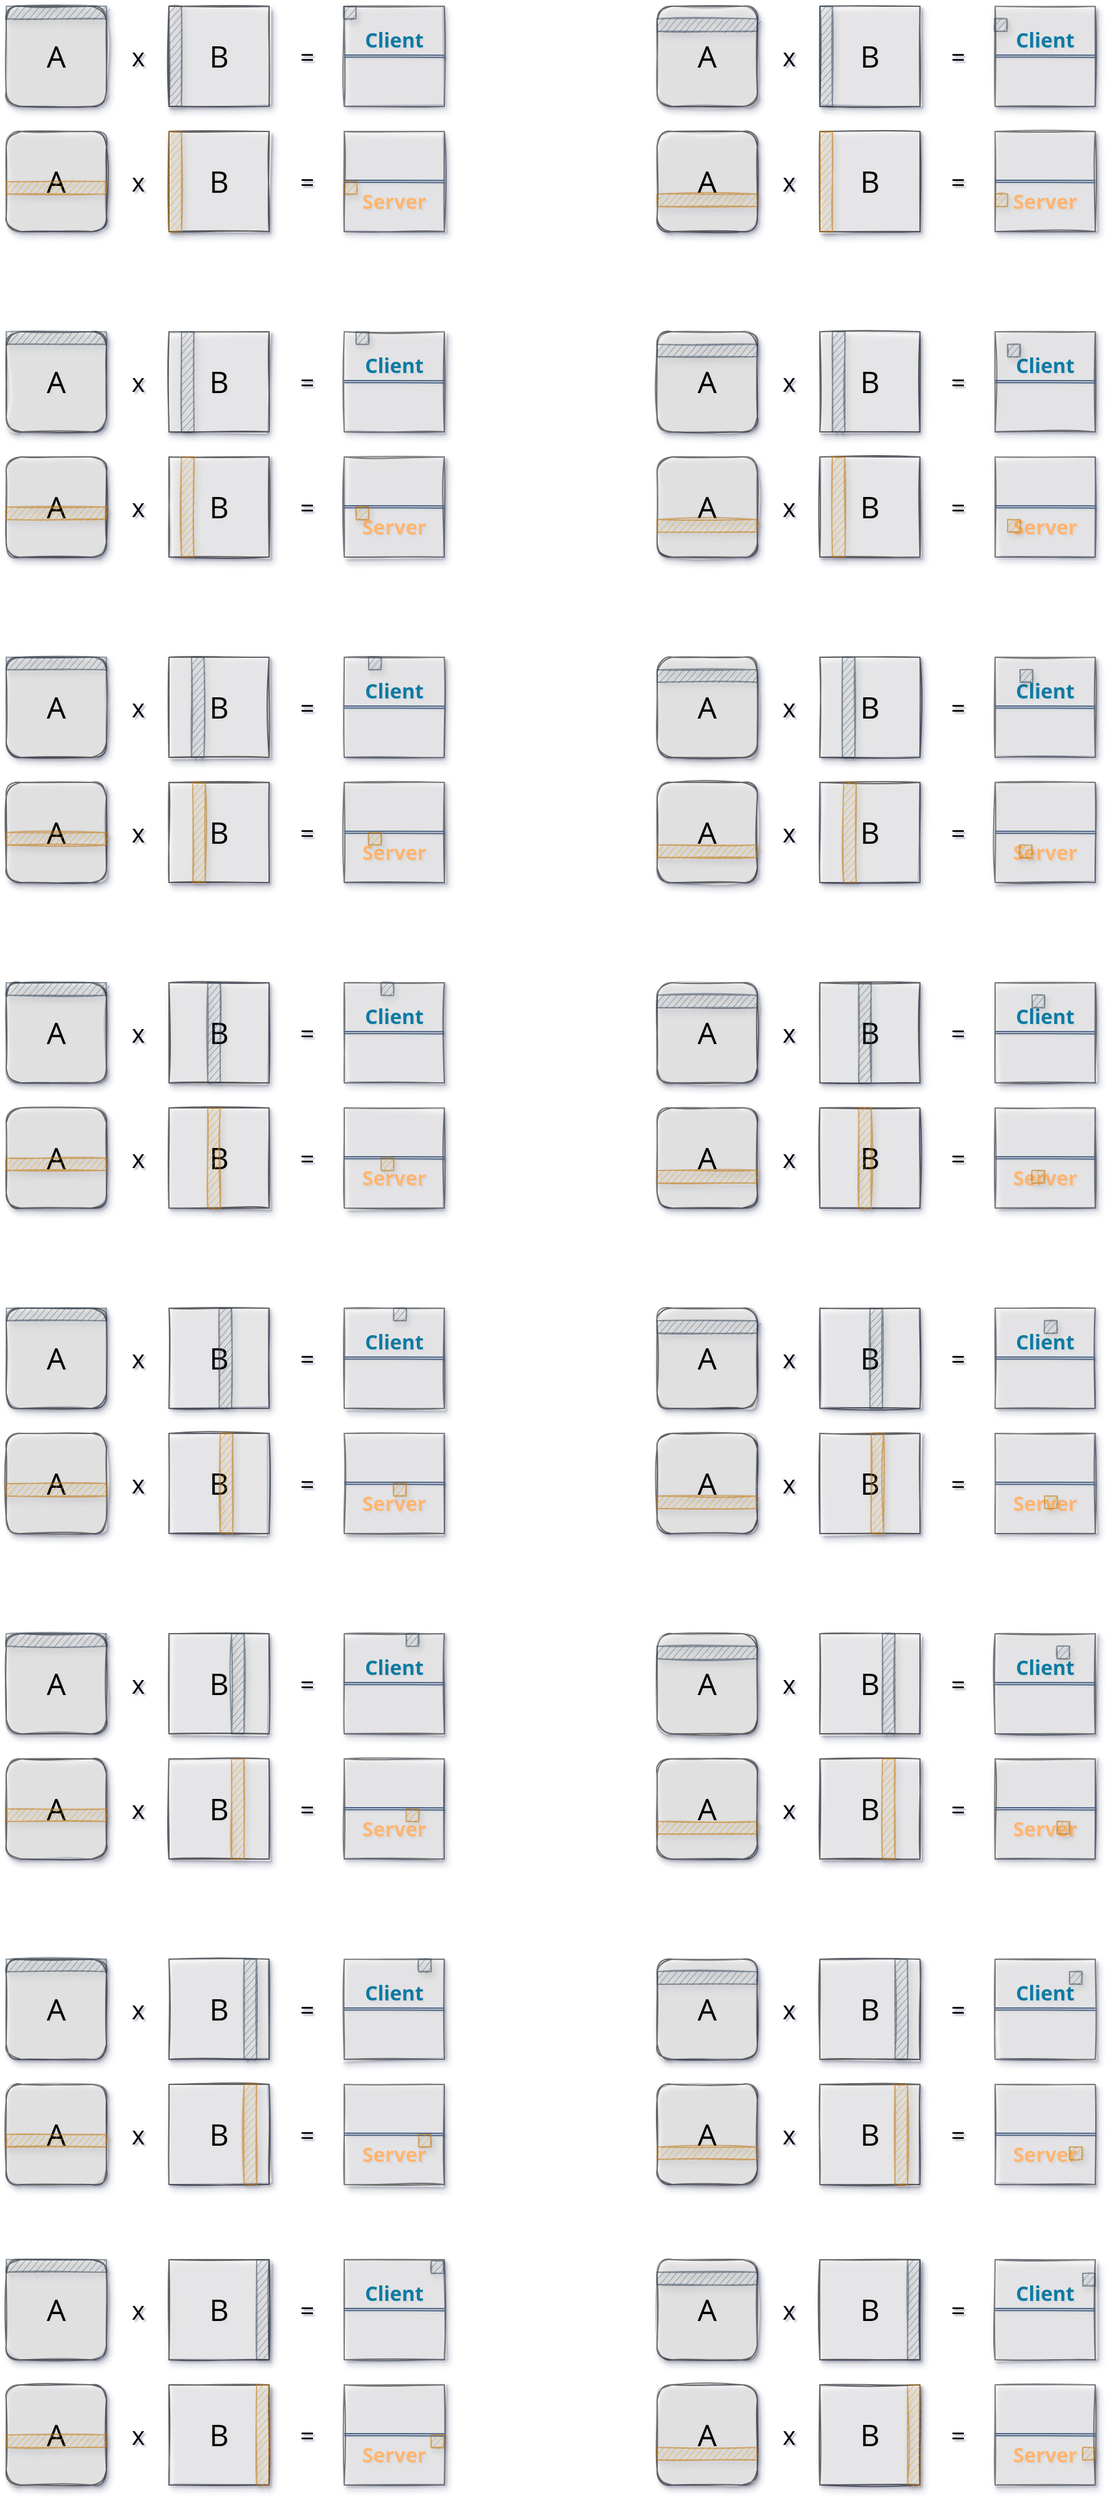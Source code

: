 <mxfile version="14.6.11" type="device"><diagram id="aIUNlxqEs95scszobeDV" name="Page-1"><mxGraphModel dx="1163" dy="667" grid="1" gridSize="10" guides="1" tooltips="1" connect="0" arrows="0" fold="1" page="1" pageScale="1" pageWidth="850" pageHeight="1100" background="#FFFFFF" math="0" shadow="1"><root><mxCell id="0"/><mxCell id="1" parent="0"/><mxCell id="5LabOWV9xQCCQNDzcjh--1" value="&lt;font face=&quot;Open Sans&quot; data-font-src=&quot;https://fonts.googleapis.com/css?family=Open+Sans&quot; style=&quot;font-size: 24px&quot;&gt;A&lt;/font&gt;" style="whiteSpace=wrap;html=1;aspect=fixed;rounded=1;shadow=1;sketch=1;glass=0;opacity=20;" vertex="1" parent="1"><mxGeometry x="280" y="20" width="80" height="80" as="geometry"/></mxCell><mxCell id="5LabOWV9xQCCQNDzcjh--2" value="&lt;font face=&quot;Open Sans&quot; data-font-src=&quot;https://fonts.googleapis.com/css?family=Open+Sans&quot; style=&quot;font-size: 24px&quot;&gt;A&lt;/font&gt;" style="whiteSpace=wrap;html=1;aspect=fixed;rounded=1;shadow=1;sketch=1;opacity=50;" vertex="1" parent="1"><mxGeometry x="280" y="20" width="80" height="80" as="geometry"/></mxCell><mxCell id="5LabOWV9xQCCQNDzcjh--3" value="&lt;font face=&quot;Open Sans&quot;&gt;&lt;span style=&quot;font-size: 24px&quot;&gt;B&lt;/span&gt;&lt;/font&gt;" style="whiteSpace=wrap;html=1;aspect=fixed;rounded=0;shadow=1;sketch=1;glass=0;opacity=60;" vertex="1" parent="1"><mxGeometry x="410" y="20" width="80" height="80" as="geometry"/></mxCell><mxCell id="5LabOWV9xQCCQNDzcjh--4" value="&lt;font face=&quot;Open Sans&quot; data-font-src=&quot;https://fonts.googleapis.com/css?family=Open+Sans&quot; style=&quot;font-size: 20px&quot;&gt;x&lt;/font&gt;" style="text;html=1;resizable=0;autosize=1;align=center;verticalAlign=middle;points=[];fillColor=none;strokeColor=none;rounded=0;labelBorderColor=none;labelBackgroundColor=none;" vertex="1" parent="1"><mxGeometry x="370" y="50" width="30" height="20" as="geometry"/></mxCell><mxCell id="5LabOWV9xQCCQNDzcjh--5" value="&lt;font face=&quot;Open Sans&quot; data-font-src=&quot;https://fonts.googleapis.com/css?family=Open+Sans&quot; style=&quot;font-size: 20px&quot;&gt;=&lt;/font&gt;" style="text;html=1;resizable=0;autosize=1;align=center;verticalAlign=middle;points=[];fillColor=none;strokeColor=none;rounded=0;" vertex="1" parent="1"><mxGeometry x="505" y="50" width="30" height="20" as="geometry"/></mxCell><mxCell id="5LabOWV9xQCCQNDzcjh--6" value="&lt;pre&gt;&lt;font face=&quot;Open Sans&quot; data-font-src=&quot;https://fonts.googleapis.com/css?family=Open+Sans&quot; size=&quot;1&quot; color=&quot;#0a7aa3&quot;&gt;&lt;b style=&quot;font-size: 16px&quot;&gt;Client&lt;/b&gt;&lt;/font&gt;&lt;/pre&gt;&lt;pre&gt;&lt;br&gt;&lt;/pre&gt;" style="whiteSpace=wrap;html=1;aspect=fixed;rounded=0;shadow=1;sketch=1;glass=0;opacity=50;" vertex="1" parent="1"><mxGeometry x="550" y="20" width="80" height="80" as="geometry"/></mxCell><mxCell id="5LabOWV9xQCCQNDzcjh--7" value="" style="shape=link;html=1;rounded=0;edgeStyle=orthogonalEdgeStyle;fontColor=#C20000;width=-1.667;fillColor=#dae8fc;strokeColor=#4B6385;" edge="1" parent="1"><mxGeometry width="100" relative="1" as="geometry"><mxPoint x="550" y="59.83" as="sourcePoint"/><mxPoint x="630" y="60" as="targetPoint"/><Array as="points"><mxPoint x="590" y="60"/><mxPoint x="590" y="60"/></Array></mxGeometry></mxCell><mxCell id="5LabOWV9xQCCQNDzcjh--8" value="" style="rounded=0;whiteSpace=wrap;html=1;shadow=1;glass=0;labelBackgroundColor=none;sketch=1;opacity=50;fillColor=#647687;strokeColor=#314354;gradientDirection=east;fontColor=#ffffff;" vertex="1" parent="1"><mxGeometry x="280" y="20" width="80" height="10" as="geometry"/></mxCell><mxCell id="5LabOWV9xQCCQNDzcjh--9" value="" style="rounded=0;whiteSpace=wrap;html=1;shadow=1;glass=0;labelBackgroundColor=none;sketch=1;opacity=50;fillColor=#647687;strokeColor=#314354;gradientDirection=east;fontColor=#ffffff;" vertex="1" parent="1"><mxGeometry x="410" y="20" width="10" height="80" as="geometry"/></mxCell><mxCell id="5LabOWV9xQCCQNDzcjh--10" value="&lt;font face=&quot;Open Sans&quot; data-font-src=&quot;https://fonts.googleapis.com/css?family=Open+Sans&quot; style=&quot;font-size: 24px&quot;&gt;A&lt;/font&gt;" style="whiteSpace=wrap;html=1;aspect=fixed;rounded=1;shadow=1;sketch=1;glass=0;opacity=20;" vertex="1" parent="1"><mxGeometry x="280" y="120" width="80" height="80" as="geometry"/></mxCell><mxCell id="5LabOWV9xQCCQNDzcjh--11" value="&lt;font face=&quot;Open Sans&quot; data-font-src=&quot;https://fonts.googleapis.com/css?family=Open+Sans&quot; style=&quot;font-size: 24px&quot;&gt;A&lt;/font&gt;" style="whiteSpace=wrap;html=1;aspect=fixed;rounded=1;shadow=1;sketch=1;opacity=50;" vertex="1" parent="1"><mxGeometry x="280" y="120" width="80" height="80" as="geometry"/></mxCell><mxCell id="5LabOWV9xQCCQNDzcjh--12" value="&lt;font face=&quot;Open Sans&quot;&gt;&lt;span style=&quot;font-size: 24px&quot;&gt;B&lt;/span&gt;&lt;/font&gt;" style="whiteSpace=wrap;html=1;aspect=fixed;rounded=0;shadow=1;sketch=1;glass=0;opacity=60;" vertex="1" parent="1"><mxGeometry x="410" y="120" width="80" height="80" as="geometry"/></mxCell><mxCell id="5LabOWV9xQCCQNDzcjh--13" value="&lt;font face=&quot;Open Sans&quot; data-font-src=&quot;https://fonts.googleapis.com/css?family=Open+Sans&quot; style=&quot;font-size: 20px&quot;&gt;x&lt;/font&gt;" style="text;html=1;resizable=0;autosize=1;align=center;verticalAlign=middle;points=[];fillColor=none;strokeColor=none;rounded=0;labelBorderColor=none;labelBackgroundColor=none;" vertex="1" parent="1"><mxGeometry x="370" y="150" width="30" height="20" as="geometry"/></mxCell><mxCell id="5LabOWV9xQCCQNDzcjh--14" value="&lt;font face=&quot;Open Sans&quot; data-font-src=&quot;https://fonts.googleapis.com/css?family=Open+Sans&quot; style=&quot;font-size: 20px&quot;&gt;=&lt;/font&gt;" style="text;html=1;resizable=0;autosize=1;align=center;verticalAlign=middle;points=[];fillColor=none;strokeColor=none;rounded=0;" vertex="1" parent="1"><mxGeometry x="505" y="150" width="30" height="20" as="geometry"/></mxCell><mxCell id="5LabOWV9xQCCQNDzcjh--15" value="&lt;pre&gt;&lt;b style=&quot;color: rgb(255 , 181 , 112) ; font-family: &amp;#34;open sans&amp;#34; ; white-space: normal ; font-size: 16px&quot;&gt;&lt;br&gt;&lt;/b&gt;&lt;/pre&gt;&lt;pre&gt;&lt;b style=&quot;color: rgb(255 , 181 , 112) ; font-family: &amp;#34;open sans&amp;#34; ; white-space: normal ; font-size: 16px&quot;&gt;Server&lt;/b&gt;&lt;br&gt;&lt;/pre&gt;" style="whiteSpace=wrap;html=1;aspect=fixed;rounded=0;shadow=1;sketch=1;glass=0;opacity=50;" vertex="1" parent="1"><mxGeometry x="550" y="120" width="80" height="80" as="geometry"/></mxCell><mxCell id="5LabOWV9xQCCQNDzcjh--16" value="" style="shape=link;html=1;rounded=0;edgeStyle=orthogonalEdgeStyle;fontColor=#C20000;width=-1.667;fillColor=#dae8fc;strokeColor=#4B6385;" edge="1" parent="1"><mxGeometry width="100" relative="1" as="geometry"><mxPoint x="550" y="159.83" as="sourcePoint"/><mxPoint x="630" y="160.0" as="targetPoint"/><Array as="points"><mxPoint x="590" y="160"/><mxPoint x="590" y="160"/></Array></mxGeometry></mxCell><mxCell id="5LabOWV9xQCCQNDzcjh--17" value="" style="rounded=0;whiteSpace=wrap;html=1;shadow=1;glass=0;labelBackgroundColor=none;sketch=1;opacity=50;fillColor=#f0a30a;strokeColor=#BD7000;gradientDirection=east;fontColor=#000000;" vertex="1" parent="1"><mxGeometry x="280" y="160" width="80" height="10" as="geometry"/></mxCell><mxCell id="5LabOWV9xQCCQNDzcjh--18" value="" style="rounded=0;whiteSpace=wrap;html=1;shadow=1;glass=0;labelBackgroundColor=none;sketch=1;opacity=50;fillColor=#f0a30a;strokeColor=#BD7000;gradientDirection=east;fontColor=#000000;" vertex="1" parent="1"><mxGeometry x="410" y="120" width="10" height="80" as="geometry"/></mxCell><mxCell id="5LabOWV9xQCCQNDzcjh--19" value="" style="rounded=0;whiteSpace=wrap;html=1;shadow=1;glass=0;labelBackgroundColor=none;sketch=1;opacity=50;fillColor=#647687;strokeColor=#314354;gradientDirection=east;fontColor=#ffffff;" vertex="1" parent="1"><mxGeometry x="549.5" y="20" width="10" height="10" as="geometry"/></mxCell><mxCell id="5LabOWV9xQCCQNDzcjh--20" value="" style="rounded=0;whiteSpace=wrap;html=1;shadow=1;glass=0;labelBackgroundColor=none;sketch=1;opacity=50;fillColor=#f0a30a;strokeColor=#BD7000;gradientDirection=east;fontColor=#000000;" vertex="1" parent="1"><mxGeometry x="550" y="160" width="10" height="10" as="geometry"/></mxCell><mxCell id="5LabOWV9xQCCQNDzcjh--21" value="&lt;font face=&quot;Open Sans&quot; data-font-src=&quot;https://fonts.googleapis.com/css?family=Open+Sans&quot; style=&quot;font-size: 24px&quot;&gt;A&lt;/font&gt;" style="whiteSpace=wrap;html=1;aspect=fixed;rounded=1;shadow=1;sketch=1;glass=0;opacity=20;" vertex="1" parent="1"><mxGeometry x="280" y="280" width="80" height="80" as="geometry"/></mxCell><mxCell id="5LabOWV9xQCCQNDzcjh--22" value="&lt;font face=&quot;Open Sans&quot; data-font-src=&quot;https://fonts.googleapis.com/css?family=Open+Sans&quot; style=&quot;font-size: 24px&quot;&gt;A&lt;/font&gt;" style="whiteSpace=wrap;html=1;aspect=fixed;rounded=1;shadow=1;sketch=1;opacity=50;" vertex="1" parent="1"><mxGeometry x="280" y="280" width="80" height="80" as="geometry"/></mxCell><mxCell id="5LabOWV9xQCCQNDzcjh--23" value="&lt;font face=&quot;Open Sans&quot;&gt;&lt;span style=&quot;font-size: 24px&quot;&gt;B&lt;/span&gt;&lt;/font&gt;" style="whiteSpace=wrap;html=1;aspect=fixed;rounded=0;shadow=1;sketch=1;glass=0;opacity=60;" vertex="1" parent="1"><mxGeometry x="410" y="280" width="80" height="80" as="geometry"/></mxCell><mxCell id="5LabOWV9xQCCQNDzcjh--24" value="&lt;font face=&quot;Open Sans&quot; data-font-src=&quot;https://fonts.googleapis.com/css?family=Open+Sans&quot; style=&quot;font-size: 20px&quot;&gt;x&lt;/font&gt;" style="text;html=1;resizable=0;autosize=1;align=center;verticalAlign=middle;points=[];fillColor=none;strokeColor=none;rounded=0;labelBorderColor=none;labelBackgroundColor=none;" vertex="1" parent="1"><mxGeometry x="370" y="310" width="30" height="20" as="geometry"/></mxCell><mxCell id="5LabOWV9xQCCQNDzcjh--25" value="&lt;font face=&quot;Open Sans&quot; data-font-src=&quot;https://fonts.googleapis.com/css?family=Open+Sans&quot; style=&quot;font-size: 20px&quot;&gt;=&lt;/font&gt;" style="text;html=1;resizable=0;autosize=1;align=center;verticalAlign=middle;points=[];fillColor=none;strokeColor=none;rounded=0;" vertex="1" parent="1"><mxGeometry x="505" y="310" width="30" height="20" as="geometry"/></mxCell><mxCell id="5LabOWV9xQCCQNDzcjh--26" value="&lt;pre&gt;&lt;font face=&quot;Open Sans&quot; data-font-src=&quot;https://fonts.googleapis.com/css?family=Open+Sans&quot; size=&quot;1&quot; color=&quot;#0a7aa3&quot;&gt;&lt;b style=&quot;font-size: 16px&quot;&gt;Client&lt;/b&gt;&lt;/font&gt;&lt;/pre&gt;&lt;pre&gt;&lt;br&gt;&lt;/pre&gt;" style="whiteSpace=wrap;html=1;aspect=fixed;rounded=0;shadow=1;sketch=1;glass=0;opacity=50;" vertex="1" parent="1"><mxGeometry x="550" y="280" width="80" height="80" as="geometry"/></mxCell><mxCell id="5LabOWV9xQCCQNDzcjh--27" value="" style="shape=link;html=1;rounded=0;edgeStyle=orthogonalEdgeStyle;fontColor=#C20000;width=-1.667;fillColor=#dae8fc;strokeColor=#4B6385;" edge="1" parent="1"><mxGeometry width="100" relative="1" as="geometry"><mxPoint x="550" y="319.83" as="sourcePoint"/><mxPoint x="630" y="320" as="targetPoint"/><Array as="points"><mxPoint x="590" y="320"/><mxPoint x="590" y="320"/></Array></mxGeometry></mxCell><mxCell id="5LabOWV9xQCCQNDzcjh--28" value="" style="rounded=0;whiteSpace=wrap;html=1;shadow=1;glass=0;labelBackgroundColor=none;sketch=1;opacity=50;fillColor=#647687;strokeColor=#314354;gradientDirection=east;fontColor=#ffffff;" vertex="1" parent="1"><mxGeometry x="280" y="280" width="80" height="10" as="geometry"/></mxCell><mxCell id="5LabOWV9xQCCQNDzcjh--29" value="" style="rounded=0;whiteSpace=wrap;html=1;shadow=1;glass=0;labelBackgroundColor=none;sketch=1;opacity=50;fillColor=#647687;strokeColor=#314354;gradientDirection=east;fontColor=#ffffff;" vertex="1" parent="1"><mxGeometry x="420" y="280" width="10" height="80" as="geometry"/></mxCell><mxCell id="5LabOWV9xQCCQNDzcjh--30" value="&lt;font face=&quot;Open Sans&quot; data-font-src=&quot;https://fonts.googleapis.com/css?family=Open+Sans&quot; style=&quot;font-size: 24px&quot;&gt;A&lt;/font&gt;" style="whiteSpace=wrap;html=1;aspect=fixed;rounded=1;shadow=1;sketch=1;glass=0;opacity=20;" vertex="1" parent="1"><mxGeometry x="280" y="380" width="80" height="80" as="geometry"/></mxCell><mxCell id="5LabOWV9xQCCQNDzcjh--31" value="&lt;font face=&quot;Open Sans&quot; data-font-src=&quot;https://fonts.googleapis.com/css?family=Open+Sans&quot; style=&quot;font-size: 24px&quot;&gt;A&lt;/font&gt;" style="whiteSpace=wrap;html=1;aspect=fixed;rounded=1;shadow=1;sketch=1;opacity=50;" vertex="1" parent="1"><mxGeometry x="280" y="380" width="80" height="80" as="geometry"/></mxCell><mxCell id="5LabOWV9xQCCQNDzcjh--32" value="&lt;font face=&quot;Open Sans&quot;&gt;&lt;span style=&quot;font-size: 24px&quot;&gt;B&lt;/span&gt;&lt;/font&gt;" style="whiteSpace=wrap;html=1;aspect=fixed;rounded=0;shadow=1;sketch=1;glass=0;opacity=60;" vertex="1" parent="1"><mxGeometry x="410" y="380" width="80" height="80" as="geometry"/></mxCell><mxCell id="5LabOWV9xQCCQNDzcjh--33" value="&lt;font face=&quot;Open Sans&quot; data-font-src=&quot;https://fonts.googleapis.com/css?family=Open+Sans&quot; style=&quot;font-size: 20px&quot;&gt;x&lt;/font&gt;" style="text;html=1;resizable=0;autosize=1;align=center;verticalAlign=middle;points=[];fillColor=none;strokeColor=none;rounded=0;labelBorderColor=none;labelBackgroundColor=none;" vertex="1" parent="1"><mxGeometry x="370" y="410" width="30" height="20" as="geometry"/></mxCell><mxCell id="5LabOWV9xQCCQNDzcjh--34" value="&lt;font face=&quot;Open Sans&quot; data-font-src=&quot;https://fonts.googleapis.com/css?family=Open+Sans&quot; style=&quot;font-size: 20px&quot;&gt;=&lt;/font&gt;" style="text;html=1;resizable=0;autosize=1;align=center;verticalAlign=middle;points=[];fillColor=none;strokeColor=none;rounded=0;" vertex="1" parent="1"><mxGeometry x="505" y="410" width="30" height="20" as="geometry"/></mxCell><mxCell id="5LabOWV9xQCCQNDzcjh--35" value="&lt;pre&gt;&lt;b style=&quot;color: rgb(255 , 181 , 112) ; font-family: &amp;#34;open sans&amp;#34; ; white-space: normal ; font-size: 16px&quot;&gt;&lt;br&gt;&lt;/b&gt;&lt;/pre&gt;&lt;pre&gt;&lt;b style=&quot;color: rgb(255 , 181 , 112) ; font-family: &amp;#34;open sans&amp;#34; ; white-space: normal ; font-size: 16px&quot;&gt;Server&lt;/b&gt;&lt;br&gt;&lt;/pre&gt;" style="whiteSpace=wrap;html=1;aspect=fixed;rounded=0;shadow=1;sketch=1;glass=0;opacity=50;" vertex="1" parent="1"><mxGeometry x="550" y="380" width="80" height="80" as="geometry"/></mxCell><mxCell id="5LabOWV9xQCCQNDzcjh--36" value="" style="shape=link;html=1;rounded=0;edgeStyle=orthogonalEdgeStyle;fontColor=#C20000;width=-1.667;fillColor=#dae8fc;strokeColor=#4B6385;" edge="1" parent="1"><mxGeometry width="100" relative="1" as="geometry"><mxPoint x="550" y="419.83" as="sourcePoint"/><mxPoint x="630" y="420.0" as="targetPoint"/><Array as="points"><mxPoint x="590" y="420"/><mxPoint x="590" y="420"/></Array></mxGeometry></mxCell><mxCell id="5LabOWV9xQCCQNDzcjh--37" value="" style="rounded=0;whiteSpace=wrap;html=1;shadow=1;glass=0;labelBackgroundColor=none;sketch=1;opacity=50;fillColor=#f0a30a;strokeColor=#BD7000;gradientDirection=east;fontColor=#000000;" vertex="1" parent="1"><mxGeometry x="280" y="420" width="80" height="10" as="geometry"/></mxCell><mxCell id="5LabOWV9xQCCQNDzcjh--38" value="" style="rounded=0;whiteSpace=wrap;html=1;shadow=1;glass=0;labelBackgroundColor=none;sketch=1;opacity=50;fillColor=#f0a30a;strokeColor=#BD7000;gradientDirection=east;fontColor=#000000;" vertex="1" parent="1"><mxGeometry x="420" y="380" width="10" height="80" as="geometry"/></mxCell><mxCell id="5LabOWV9xQCCQNDzcjh--39" value="" style="rounded=0;whiteSpace=wrap;html=1;shadow=1;glass=0;labelBackgroundColor=none;sketch=1;opacity=50;fillColor=#647687;strokeColor=#314354;gradientDirection=east;fontColor=#ffffff;" vertex="1" parent="1"><mxGeometry x="559.5" y="280" width="10" height="10" as="geometry"/></mxCell><mxCell id="5LabOWV9xQCCQNDzcjh--40" value="" style="rounded=0;whiteSpace=wrap;html=1;shadow=1;glass=0;labelBackgroundColor=none;sketch=1;opacity=50;fillColor=#f0a30a;strokeColor=#BD7000;gradientDirection=east;fontColor=#000000;" vertex="1" parent="1"><mxGeometry x="559.5" y="420" width="10" height="10" as="geometry"/></mxCell><mxCell id="5LabOWV9xQCCQNDzcjh--42" value="&lt;font face=&quot;Open Sans&quot; data-font-src=&quot;https://fonts.googleapis.com/css?family=Open+Sans&quot; style=&quot;font-size: 24px&quot;&gt;A&lt;/font&gt;" style="whiteSpace=wrap;html=1;aspect=fixed;rounded=1;shadow=1;sketch=1;glass=0;opacity=20;" vertex="1" parent="1"><mxGeometry x="280" y="540" width="80" height="80" as="geometry"/></mxCell><mxCell id="5LabOWV9xQCCQNDzcjh--43" value="&lt;font face=&quot;Open Sans&quot; data-font-src=&quot;https://fonts.googleapis.com/css?family=Open+Sans&quot; style=&quot;font-size: 24px&quot;&gt;A&lt;/font&gt;" style="whiteSpace=wrap;html=1;aspect=fixed;rounded=1;shadow=1;sketch=1;opacity=50;" vertex="1" parent="1"><mxGeometry x="280" y="540" width="80" height="80" as="geometry"/></mxCell><mxCell id="5LabOWV9xQCCQNDzcjh--44" value="&lt;font face=&quot;Open Sans&quot;&gt;&lt;span style=&quot;font-size: 24px&quot;&gt;B&lt;/span&gt;&lt;/font&gt;" style="whiteSpace=wrap;html=1;aspect=fixed;rounded=0;shadow=1;sketch=1;glass=0;opacity=60;" vertex="1" parent="1"><mxGeometry x="410" y="540" width="80" height="80" as="geometry"/></mxCell><mxCell id="5LabOWV9xQCCQNDzcjh--45" value="&lt;font face=&quot;Open Sans&quot; data-font-src=&quot;https://fonts.googleapis.com/css?family=Open+Sans&quot; style=&quot;font-size: 20px&quot;&gt;x&lt;/font&gt;" style="text;html=1;resizable=0;autosize=1;align=center;verticalAlign=middle;points=[];fillColor=none;strokeColor=none;rounded=0;labelBorderColor=none;labelBackgroundColor=none;" vertex="1" parent="1"><mxGeometry x="370" y="570" width="30" height="20" as="geometry"/></mxCell><mxCell id="5LabOWV9xQCCQNDzcjh--46" value="&lt;font face=&quot;Open Sans&quot; data-font-src=&quot;https://fonts.googleapis.com/css?family=Open+Sans&quot; style=&quot;font-size: 20px&quot;&gt;=&lt;/font&gt;" style="text;html=1;resizable=0;autosize=1;align=center;verticalAlign=middle;points=[];fillColor=none;strokeColor=none;rounded=0;" vertex="1" parent="1"><mxGeometry x="505" y="570" width="30" height="20" as="geometry"/></mxCell><mxCell id="5LabOWV9xQCCQNDzcjh--47" value="&lt;pre&gt;&lt;font face=&quot;Open Sans&quot; data-font-src=&quot;https://fonts.googleapis.com/css?family=Open+Sans&quot; size=&quot;1&quot; color=&quot;#0a7aa3&quot;&gt;&lt;b style=&quot;font-size: 16px&quot;&gt;Client&lt;/b&gt;&lt;/font&gt;&lt;/pre&gt;&lt;pre&gt;&lt;br&gt;&lt;/pre&gt;" style="whiteSpace=wrap;html=1;aspect=fixed;rounded=0;shadow=1;sketch=1;glass=0;opacity=50;" vertex="1" parent="1"><mxGeometry x="550" y="540" width="80" height="80" as="geometry"/></mxCell><mxCell id="5LabOWV9xQCCQNDzcjh--48" value="" style="shape=link;html=1;rounded=0;edgeStyle=orthogonalEdgeStyle;fontColor=#C20000;width=-1.667;fillColor=#dae8fc;strokeColor=#4B6385;" edge="1" parent="1"><mxGeometry width="100" relative="1" as="geometry"><mxPoint x="550" y="579.83" as="sourcePoint"/><mxPoint x="630" y="580" as="targetPoint"/><Array as="points"><mxPoint x="590" y="580"/><mxPoint x="590" y="580"/></Array></mxGeometry></mxCell><mxCell id="5LabOWV9xQCCQNDzcjh--49" value="" style="rounded=0;whiteSpace=wrap;html=1;shadow=1;glass=0;labelBackgroundColor=none;sketch=1;opacity=50;fillColor=#647687;strokeColor=#314354;gradientDirection=east;fontColor=#ffffff;" vertex="1" parent="1"><mxGeometry x="280" y="540" width="80" height="10" as="geometry"/></mxCell><mxCell id="5LabOWV9xQCCQNDzcjh--50" value="" style="rounded=0;whiteSpace=wrap;html=1;shadow=1;glass=0;labelBackgroundColor=none;sketch=1;opacity=50;fillColor=#647687;strokeColor=#314354;gradientDirection=east;fontColor=#ffffff;" vertex="1" parent="1"><mxGeometry x="428" y="540" width="10" height="80" as="geometry"/></mxCell><mxCell id="5LabOWV9xQCCQNDzcjh--51" value="&lt;font face=&quot;Open Sans&quot; data-font-src=&quot;https://fonts.googleapis.com/css?family=Open+Sans&quot; style=&quot;font-size: 24px&quot;&gt;A&lt;/font&gt;" style="whiteSpace=wrap;html=1;aspect=fixed;rounded=1;shadow=1;sketch=1;glass=0;opacity=20;" vertex="1" parent="1"><mxGeometry x="280" y="640" width="80" height="80" as="geometry"/></mxCell><mxCell id="5LabOWV9xQCCQNDzcjh--52" value="&lt;font face=&quot;Open Sans&quot; data-font-src=&quot;https://fonts.googleapis.com/css?family=Open+Sans&quot; style=&quot;font-size: 24px&quot;&gt;A&lt;/font&gt;" style="whiteSpace=wrap;html=1;aspect=fixed;rounded=1;shadow=1;sketch=1;opacity=50;" vertex="1" parent="1"><mxGeometry x="280" y="640" width="80" height="80" as="geometry"/></mxCell><mxCell id="5LabOWV9xQCCQNDzcjh--53" value="&lt;font face=&quot;Open Sans&quot;&gt;&lt;span style=&quot;font-size: 24px&quot;&gt;B&lt;/span&gt;&lt;/font&gt;" style="whiteSpace=wrap;html=1;aspect=fixed;rounded=0;shadow=1;sketch=1;glass=0;opacity=60;" vertex="1" parent="1"><mxGeometry x="410" y="640" width="80" height="80" as="geometry"/></mxCell><mxCell id="5LabOWV9xQCCQNDzcjh--54" value="&lt;font face=&quot;Open Sans&quot; data-font-src=&quot;https://fonts.googleapis.com/css?family=Open+Sans&quot; style=&quot;font-size: 20px&quot;&gt;x&lt;/font&gt;" style="text;html=1;resizable=0;autosize=1;align=center;verticalAlign=middle;points=[];fillColor=none;strokeColor=none;rounded=0;labelBorderColor=none;labelBackgroundColor=none;" vertex="1" parent="1"><mxGeometry x="370" y="670" width="30" height="20" as="geometry"/></mxCell><mxCell id="5LabOWV9xQCCQNDzcjh--55" value="&lt;font face=&quot;Open Sans&quot; data-font-src=&quot;https://fonts.googleapis.com/css?family=Open+Sans&quot; style=&quot;font-size: 20px&quot;&gt;=&lt;/font&gt;" style="text;html=1;resizable=0;autosize=1;align=center;verticalAlign=middle;points=[];fillColor=none;strokeColor=none;rounded=0;" vertex="1" parent="1"><mxGeometry x="505" y="670" width="30" height="20" as="geometry"/></mxCell><mxCell id="5LabOWV9xQCCQNDzcjh--56" value="&lt;pre&gt;&lt;b style=&quot;color: rgb(255 , 181 , 112) ; font-family: &amp;#34;open sans&amp;#34; ; white-space: normal ; font-size: 16px&quot;&gt;&lt;br&gt;&lt;/b&gt;&lt;/pre&gt;&lt;pre&gt;&lt;b style=&quot;color: rgb(255 , 181 , 112) ; font-family: &amp;#34;open sans&amp;#34; ; white-space: normal ; font-size: 16px&quot;&gt;Server&lt;/b&gt;&lt;br&gt;&lt;/pre&gt;" style="whiteSpace=wrap;html=1;aspect=fixed;rounded=0;shadow=1;sketch=1;glass=0;opacity=50;" vertex="1" parent="1"><mxGeometry x="550" y="640" width="80" height="80" as="geometry"/></mxCell><mxCell id="5LabOWV9xQCCQNDzcjh--57" value="" style="shape=link;html=1;rounded=0;edgeStyle=orthogonalEdgeStyle;fontColor=#C20000;width=-1.667;fillColor=#dae8fc;strokeColor=#4B6385;" edge="1" parent="1"><mxGeometry width="100" relative="1" as="geometry"><mxPoint x="550" y="679.83" as="sourcePoint"/><mxPoint x="630" y="680.0" as="targetPoint"/><Array as="points"><mxPoint x="590" y="680"/><mxPoint x="590" y="680"/></Array></mxGeometry></mxCell><mxCell id="5LabOWV9xQCCQNDzcjh--58" value="" style="rounded=0;whiteSpace=wrap;html=1;shadow=1;glass=0;labelBackgroundColor=none;sketch=1;opacity=50;fillColor=#f0a30a;strokeColor=#BD7000;gradientDirection=east;fontColor=#000000;" vertex="1" parent="1"><mxGeometry x="280" y="680" width="80" height="10" as="geometry"/></mxCell><mxCell id="5LabOWV9xQCCQNDzcjh--59" value="" style="rounded=0;whiteSpace=wrap;html=1;shadow=1;glass=0;labelBackgroundColor=none;sketch=1;opacity=50;fillColor=#f0a30a;strokeColor=#BD7000;gradientDirection=east;fontColor=#000000;" vertex="1" parent="1"><mxGeometry x="429" y="640" width="10" height="80" as="geometry"/></mxCell><mxCell id="5LabOWV9xQCCQNDzcjh--60" value="" style="rounded=0;whiteSpace=wrap;html=1;shadow=1;glass=0;labelBackgroundColor=none;sketch=1;opacity=50;fillColor=#647687;strokeColor=#314354;gradientDirection=east;fontColor=#ffffff;" vertex="1" parent="1"><mxGeometry x="569.5" y="540" width="10" height="10" as="geometry"/></mxCell><mxCell id="5LabOWV9xQCCQNDzcjh--61" value="" style="rounded=0;whiteSpace=wrap;html=1;shadow=1;glass=0;labelBackgroundColor=none;sketch=1;opacity=50;fillColor=#f0a30a;strokeColor=#BD7000;gradientDirection=east;fontColor=#000000;" vertex="1" parent="1"><mxGeometry x="569.5" y="680" width="10" height="10" as="geometry"/></mxCell><mxCell id="5LabOWV9xQCCQNDzcjh--62" value="&lt;font face=&quot;Open Sans&quot; data-font-src=&quot;https://fonts.googleapis.com/css?family=Open+Sans&quot; style=&quot;font-size: 24px&quot;&gt;A&lt;/font&gt;" style="whiteSpace=wrap;html=1;aspect=fixed;rounded=1;shadow=1;sketch=1;glass=0;opacity=20;" vertex="1" parent="1"><mxGeometry x="280" y="800" width="80" height="80" as="geometry"/></mxCell><mxCell id="5LabOWV9xQCCQNDzcjh--63" value="&lt;font face=&quot;Open Sans&quot; data-font-src=&quot;https://fonts.googleapis.com/css?family=Open+Sans&quot; style=&quot;font-size: 24px&quot;&gt;A&lt;/font&gt;" style="whiteSpace=wrap;html=1;aspect=fixed;rounded=1;shadow=1;sketch=1;opacity=50;" vertex="1" parent="1"><mxGeometry x="280" y="800" width="80" height="80" as="geometry"/></mxCell><mxCell id="5LabOWV9xQCCQNDzcjh--64" value="&lt;font face=&quot;Open Sans&quot;&gt;&lt;span style=&quot;font-size: 24px&quot;&gt;B&lt;/span&gt;&lt;/font&gt;" style="whiteSpace=wrap;html=1;aspect=fixed;rounded=0;shadow=1;sketch=1;glass=0;opacity=60;" vertex="1" parent="1"><mxGeometry x="410" y="800" width="80" height="80" as="geometry"/></mxCell><mxCell id="5LabOWV9xQCCQNDzcjh--65" value="&lt;font face=&quot;Open Sans&quot; data-font-src=&quot;https://fonts.googleapis.com/css?family=Open+Sans&quot; style=&quot;font-size: 20px&quot;&gt;x&lt;/font&gt;" style="text;html=1;resizable=0;autosize=1;align=center;verticalAlign=middle;points=[];fillColor=none;strokeColor=none;rounded=0;labelBorderColor=none;labelBackgroundColor=none;" vertex="1" parent="1"><mxGeometry x="370" y="830" width="30" height="20" as="geometry"/></mxCell><mxCell id="5LabOWV9xQCCQNDzcjh--66" value="&lt;font face=&quot;Open Sans&quot; data-font-src=&quot;https://fonts.googleapis.com/css?family=Open+Sans&quot; style=&quot;font-size: 20px&quot;&gt;=&lt;/font&gt;" style="text;html=1;resizable=0;autosize=1;align=center;verticalAlign=middle;points=[];fillColor=none;strokeColor=none;rounded=0;" vertex="1" parent="1"><mxGeometry x="505" y="830" width="30" height="20" as="geometry"/></mxCell><mxCell id="5LabOWV9xQCCQNDzcjh--67" value="&lt;pre&gt;&lt;font face=&quot;Open Sans&quot; data-font-src=&quot;https://fonts.googleapis.com/css?family=Open+Sans&quot; size=&quot;1&quot; color=&quot;#0a7aa3&quot;&gt;&lt;b style=&quot;font-size: 16px&quot;&gt;Client&lt;/b&gt;&lt;/font&gt;&lt;/pre&gt;&lt;pre&gt;&lt;br&gt;&lt;/pre&gt;" style="whiteSpace=wrap;html=1;aspect=fixed;rounded=0;shadow=1;sketch=1;glass=0;opacity=50;" vertex="1" parent="1"><mxGeometry x="550" y="800" width="80" height="80" as="geometry"/></mxCell><mxCell id="5LabOWV9xQCCQNDzcjh--68" value="" style="shape=link;html=1;rounded=0;edgeStyle=orthogonalEdgeStyle;fontColor=#C20000;width=-1.667;fillColor=#dae8fc;strokeColor=#4B6385;" edge="1" parent="1"><mxGeometry width="100" relative="1" as="geometry"><mxPoint x="550" y="839.83" as="sourcePoint"/><mxPoint x="630" y="840" as="targetPoint"/><Array as="points"><mxPoint x="590" y="840"/><mxPoint x="590" y="840"/></Array></mxGeometry></mxCell><mxCell id="5LabOWV9xQCCQNDzcjh--69" value="" style="rounded=0;whiteSpace=wrap;html=1;shadow=1;glass=0;labelBackgroundColor=none;sketch=1;opacity=50;fillColor=#647687;strokeColor=#314354;gradientDirection=east;fontColor=#ffffff;" vertex="1" parent="1"><mxGeometry x="280" y="800" width="80" height="10" as="geometry"/></mxCell><mxCell id="5LabOWV9xQCCQNDzcjh--70" value="" style="rounded=0;whiteSpace=wrap;html=1;shadow=1;glass=0;labelBackgroundColor=none;sketch=1;opacity=50;fillColor=#647687;strokeColor=#314354;gradientDirection=east;fontColor=#ffffff;" vertex="1" parent="1"><mxGeometry x="441" y="800" width="10" height="80" as="geometry"/></mxCell><mxCell id="5LabOWV9xQCCQNDzcjh--71" value="&lt;font face=&quot;Open Sans&quot; data-font-src=&quot;https://fonts.googleapis.com/css?family=Open+Sans&quot; style=&quot;font-size: 24px&quot;&gt;A&lt;/font&gt;" style="whiteSpace=wrap;html=1;aspect=fixed;rounded=1;shadow=1;sketch=1;glass=0;opacity=20;" vertex="1" parent="1"><mxGeometry x="280" y="900" width="80" height="80" as="geometry"/></mxCell><mxCell id="5LabOWV9xQCCQNDzcjh--72" value="&lt;font face=&quot;Open Sans&quot; data-font-src=&quot;https://fonts.googleapis.com/css?family=Open+Sans&quot; style=&quot;font-size: 24px&quot;&gt;A&lt;/font&gt;" style="whiteSpace=wrap;html=1;aspect=fixed;rounded=1;shadow=1;sketch=1;opacity=50;" vertex="1" parent="1"><mxGeometry x="280" y="900" width="80" height="80" as="geometry"/></mxCell><mxCell id="5LabOWV9xQCCQNDzcjh--73" value="&lt;font face=&quot;Open Sans&quot;&gt;&lt;span style=&quot;font-size: 24px&quot;&gt;B&lt;/span&gt;&lt;/font&gt;" style="whiteSpace=wrap;html=1;aspect=fixed;rounded=0;shadow=1;sketch=1;glass=0;opacity=60;" vertex="1" parent="1"><mxGeometry x="410" y="900" width="80" height="80" as="geometry"/></mxCell><mxCell id="5LabOWV9xQCCQNDzcjh--74" value="&lt;font face=&quot;Open Sans&quot; data-font-src=&quot;https://fonts.googleapis.com/css?family=Open+Sans&quot; style=&quot;font-size: 20px&quot;&gt;x&lt;/font&gt;" style="text;html=1;resizable=0;autosize=1;align=center;verticalAlign=middle;points=[];fillColor=none;strokeColor=none;rounded=0;labelBorderColor=none;labelBackgroundColor=none;" vertex="1" parent="1"><mxGeometry x="370" y="930" width="30" height="20" as="geometry"/></mxCell><mxCell id="5LabOWV9xQCCQNDzcjh--75" value="&lt;font face=&quot;Open Sans&quot; data-font-src=&quot;https://fonts.googleapis.com/css?family=Open+Sans&quot; style=&quot;font-size: 20px&quot;&gt;=&lt;/font&gt;" style="text;html=1;resizable=0;autosize=1;align=center;verticalAlign=middle;points=[];fillColor=none;strokeColor=none;rounded=0;" vertex="1" parent="1"><mxGeometry x="505" y="930" width="30" height="20" as="geometry"/></mxCell><mxCell id="5LabOWV9xQCCQNDzcjh--76" value="&lt;pre&gt;&lt;b style=&quot;color: rgb(255 , 181 , 112) ; font-family: &amp;#34;open sans&amp;#34; ; white-space: normal ; font-size: 16px&quot;&gt;&lt;br&gt;&lt;/b&gt;&lt;/pre&gt;&lt;pre&gt;&lt;b style=&quot;color: rgb(255 , 181 , 112) ; font-family: &amp;#34;open sans&amp;#34; ; white-space: normal ; font-size: 16px&quot;&gt;Server&lt;/b&gt;&lt;br&gt;&lt;/pre&gt;" style="whiteSpace=wrap;html=1;aspect=fixed;rounded=0;shadow=1;sketch=1;glass=0;opacity=50;" vertex="1" parent="1"><mxGeometry x="550" y="900" width="80" height="80" as="geometry"/></mxCell><mxCell id="5LabOWV9xQCCQNDzcjh--77" value="" style="shape=link;html=1;rounded=0;edgeStyle=orthogonalEdgeStyle;fontColor=#C20000;width=-1.667;fillColor=#dae8fc;strokeColor=#4B6385;" edge="1" parent="1"><mxGeometry width="100" relative="1" as="geometry"><mxPoint x="550" y="939.83" as="sourcePoint"/><mxPoint x="630" y="940.0" as="targetPoint"/><Array as="points"><mxPoint x="590" y="940"/><mxPoint x="590" y="940"/></Array></mxGeometry></mxCell><mxCell id="5LabOWV9xQCCQNDzcjh--78" value="" style="rounded=0;whiteSpace=wrap;html=1;shadow=1;glass=0;labelBackgroundColor=none;sketch=1;opacity=50;fillColor=#f0a30a;strokeColor=#BD7000;gradientDirection=east;fontColor=#000000;" vertex="1" parent="1"><mxGeometry x="280" y="940" width="80" height="10" as="geometry"/></mxCell><mxCell id="5LabOWV9xQCCQNDzcjh--79" value="" style="rounded=0;whiteSpace=wrap;html=1;shadow=1;glass=0;labelBackgroundColor=none;sketch=1;opacity=50;fillColor=#f0a30a;strokeColor=#BD7000;gradientDirection=east;fontColor=#000000;" vertex="1" parent="1"><mxGeometry x="441" y="900" width="10" height="80" as="geometry"/></mxCell><mxCell id="5LabOWV9xQCCQNDzcjh--80" value="" style="rounded=0;whiteSpace=wrap;html=1;shadow=1;glass=0;labelBackgroundColor=none;sketch=1;opacity=50;fillColor=#647687;strokeColor=#314354;gradientDirection=east;fontColor=#ffffff;" vertex="1" parent="1"><mxGeometry x="579.5" y="800" width="10" height="10" as="geometry"/></mxCell><mxCell id="5LabOWV9xQCCQNDzcjh--81" value="" style="rounded=0;whiteSpace=wrap;html=1;shadow=1;glass=0;labelBackgroundColor=none;sketch=1;opacity=50;fillColor=#f0a30a;strokeColor=#BD7000;gradientDirection=east;fontColor=#000000;" vertex="1" parent="1"><mxGeometry x="579.5" y="940" width="10" height="10" as="geometry"/></mxCell><mxCell id="5LabOWV9xQCCQNDzcjh--82" value="&lt;font face=&quot;Open Sans&quot; data-font-src=&quot;https://fonts.googleapis.com/css?family=Open+Sans&quot; style=&quot;font-size: 24px&quot;&gt;A&lt;/font&gt;" style="whiteSpace=wrap;html=1;aspect=fixed;rounded=1;shadow=1;sketch=1;glass=0;opacity=20;" vertex="1" parent="1"><mxGeometry x="280" y="1060" width="80" height="80" as="geometry"/></mxCell><mxCell id="5LabOWV9xQCCQNDzcjh--83" value="&lt;font face=&quot;Open Sans&quot; data-font-src=&quot;https://fonts.googleapis.com/css?family=Open+Sans&quot; style=&quot;font-size: 24px&quot;&gt;A&lt;/font&gt;" style="whiteSpace=wrap;html=1;aspect=fixed;rounded=1;shadow=1;sketch=1;opacity=50;" vertex="1" parent="1"><mxGeometry x="280" y="1060" width="80" height="80" as="geometry"/></mxCell><mxCell id="5LabOWV9xQCCQNDzcjh--84" value="&lt;font face=&quot;Open Sans&quot;&gt;&lt;span style=&quot;font-size: 24px&quot;&gt;B&lt;/span&gt;&lt;/font&gt;" style="whiteSpace=wrap;html=1;aspect=fixed;rounded=0;shadow=1;sketch=1;glass=0;opacity=60;" vertex="1" parent="1"><mxGeometry x="410" y="1060" width="80" height="80" as="geometry"/></mxCell><mxCell id="5LabOWV9xQCCQNDzcjh--85" value="&lt;font face=&quot;Open Sans&quot; data-font-src=&quot;https://fonts.googleapis.com/css?family=Open+Sans&quot; style=&quot;font-size: 20px&quot;&gt;x&lt;/font&gt;" style="text;html=1;resizable=0;autosize=1;align=center;verticalAlign=middle;points=[];fillColor=none;strokeColor=none;rounded=0;labelBorderColor=none;labelBackgroundColor=none;" vertex="1" parent="1"><mxGeometry x="370" y="1090" width="30" height="20" as="geometry"/></mxCell><mxCell id="5LabOWV9xQCCQNDzcjh--86" value="&lt;font face=&quot;Open Sans&quot; data-font-src=&quot;https://fonts.googleapis.com/css?family=Open+Sans&quot; style=&quot;font-size: 20px&quot;&gt;=&lt;/font&gt;" style="text;html=1;resizable=0;autosize=1;align=center;verticalAlign=middle;points=[];fillColor=none;strokeColor=none;rounded=0;" vertex="1" parent="1"><mxGeometry x="505" y="1090" width="30" height="20" as="geometry"/></mxCell><mxCell id="5LabOWV9xQCCQNDzcjh--87" value="&lt;pre&gt;&lt;font face=&quot;Open Sans&quot; data-font-src=&quot;https://fonts.googleapis.com/css?family=Open+Sans&quot; size=&quot;1&quot; color=&quot;#0a7aa3&quot;&gt;&lt;b style=&quot;font-size: 16px&quot;&gt;Client&lt;/b&gt;&lt;/font&gt;&lt;/pre&gt;&lt;pre&gt;&lt;br&gt;&lt;/pre&gt;" style="whiteSpace=wrap;html=1;aspect=fixed;rounded=0;shadow=1;sketch=1;glass=0;opacity=50;" vertex="1" parent="1"><mxGeometry x="550" y="1060" width="80" height="80" as="geometry"/></mxCell><mxCell id="5LabOWV9xQCCQNDzcjh--88" value="" style="shape=link;html=1;rounded=0;edgeStyle=orthogonalEdgeStyle;fontColor=#C20000;width=-1.667;fillColor=#dae8fc;strokeColor=#4B6385;" edge="1" parent="1"><mxGeometry width="100" relative="1" as="geometry"><mxPoint x="550" y="1099.83" as="sourcePoint"/><mxPoint x="630" y="1100" as="targetPoint"/><Array as="points"><mxPoint x="590" y="1100"/><mxPoint x="590" y="1100"/></Array></mxGeometry></mxCell><mxCell id="5LabOWV9xQCCQNDzcjh--89" value="" style="rounded=0;whiteSpace=wrap;html=1;shadow=1;glass=0;labelBackgroundColor=none;sketch=1;opacity=50;fillColor=#647687;strokeColor=#314354;gradientDirection=east;fontColor=#ffffff;" vertex="1" parent="1"><mxGeometry x="280" y="1060" width="80" height="10" as="geometry"/></mxCell><mxCell id="5LabOWV9xQCCQNDzcjh--90" value="" style="rounded=0;whiteSpace=wrap;html=1;shadow=1;glass=0;labelBackgroundColor=none;sketch=1;opacity=50;fillColor=#647687;strokeColor=#314354;gradientDirection=east;fontColor=#ffffff;" vertex="1" parent="1"><mxGeometry x="450" y="1060" width="10" height="80" as="geometry"/></mxCell><mxCell id="5LabOWV9xQCCQNDzcjh--91" value="&lt;font face=&quot;Open Sans&quot; data-font-src=&quot;https://fonts.googleapis.com/css?family=Open+Sans&quot; style=&quot;font-size: 24px&quot;&gt;A&lt;/font&gt;" style="whiteSpace=wrap;html=1;aspect=fixed;rounded=1;shadow=1;sketch=1;glass=0;opacity=20;" vertex="1" parent="1"><mxGeometry x="280" y="1160" width="80" height="80" as="geometry"/></mxCell><mxCell id="5LabOWV9xQCCQNDzcjh--92" value="&lt;font face=&quot;Open Sans&quot; data-font-src=&quot;https://fonts.googleapis.com/css?family=Open+Sans&quot; style=&quot;font-size: 24px&quot;&gt;A&lt;/font&gt;" style="whiteSpace=wrap;html=1;aspect=fixed;rounded=1;shadow=1;sketch=1;opacity=50;" vertex="1" parent="1"><mxGeometry x="280" y="1160" width="80" height="80" as="geometry"/></mxCell><mxCell id="5LabOWV9xQCCQNDzcjh--93" value="&lt;font face=&quot;Open Sans&quot;&gt;&lt;span style=&quot;font-size: 24px&quot;&gt;B&lt;/span&gt;&lt;/font&gt;" style="whiteSpace=wrap;html=1;aspect=fixed;rounded=0;shadow=1;sketch=1;glass=0;opacity=60;" vertex="1" parent="1"><mxGeometry x="410" y="1160" width="80" height="80" as="geometry"/></mxCell><mxCell id="5LabOWV9xQCCQNDzcjh--94" value="&lt;font face=&quot;Open Sans&quot; data-font-src=&quot;https://fonts.googleapis.com/css?family=Open+Sans&quot; style=&quot;font-size: 20px&quot;&gt;x&lt;/font&gt;" style="text;html=1;resizable=0;autosize=1;align=center;verticalAlign=middle;points=[];fillColor=none;strokeColor=none;rounded=0;labelBorderColor=none;labelBackgroundColor=none;" vertex="1" parent="1"><mxGeometry x="370" y="1190" width="30" height="20" as="geometry"/></mxCell><mxCell id="5LabOWV9xQCCQNDzcjh--95" value="&lt;font face=&quot;Open Sans&quot; data-font-src=&quot;https://fonts.googleapis.com/css?family=Open+Sans&quot; style=&quot;font-size: 20px&quot;&gt;=&lt;/font&gt;" style="text;html=1;resizable=0;autosize=1;align=center;verticalAlign=middle;points=[];fillColor=none;strokeColor=none;rounded=0;" vertex="1" parent="1"><mxGeometry x="505" y="1190" width="30" height="20" as="geometry"/></mxCell><mxCell id="5LabOWV9xQCCQNDzcjh--96" value="&lt;pre&gt;&lt;b style=&quot;color: rgb(255 , 181 , 112) ; font-family: &amp;#34;open sans&amp;#34; ; white-space: normal ; font-size: 16px&quot;&gt;&lt;br&gt;&lt;/b&gt;&lt;/pre&gt;&lt;pre&gt;&lt;b style=&quot;color: rgb(255 , 181 , 112) ; font-family: &amp;#34;open sans&amp;#34; ; white-space: normal ; font-size: 16px&quot;&gt;Server&lt;/b&gt;&lt;br&gt;&lt;/pre&gt;" style="whiteSpace=wrap;html=1;aspect=fixed;rounded=0;shadow=1;sketch=1;glass=0;opacity=50;" vertex="1" parent="1"><mxGeometry x="550" y="1160" width="80" height="80" as="geometry"/></mxCell><mxCell id="5LabOWV9xQCCQNDzcjh--97" value="" style="shape=link;html=1;rounded=0;edgeStyle=orthogonalEdgeStyle;fontColor=#C20000;width=-1.667;fillColor=#dae8fc;strokeColor=#4B6385;" edge="1" parent="1"><mxGeometry width="100" relative="1" as="geometry"><mxPoint x="550" y="1199.83" as="sourcePoint"/><mxPoint x="630" y="1200.0" as="targetPoint"/><Array as="points"><mxPoint x="590" y="1200"/><mxPoint x="590" y="1200"/></Array></mxGeometry></mxCell><mxCell id="5LabOWV9xQCCQNDzcjh--98" value="" style="rounded=0;whiteSpace=wrap;html=1;shadow=1;glass=0;labelBackgroundColor=none;sketch=1;opacity=50;fillColor=#f0a30a;strokeColor=#BD7000;gradientDirection=east;fontColor=#000000;" vertex="1" parent="1"><mxGeometry x="280" y="1200" width="80" height="10" as="geometry"/></mxCell><mxCell id="5LabOWV9xQCCQNDzcjh--99" value="" style="rounded=0;whiteSpace=wrap;html=1;shadow=1;glass=0;labelBackgroundColor=none;sketch=1;opacity=50;fillColor=#f0a30a;strokeColor=#BD7000;gradientDirection=east;fontColor=#000000;" vertex="1" parent="1"><mxGeometry x="451" y="1160" width="10" height="80" as="geometry"/></mxCell><mxCell id="5LabOWV9xQCCQNDzcjh--100" value="" style="rounded=0;whiteSpace=wrap;html=1;shadow=1;glass=0;labelBackgroundColor=none;sketch=1;opacity=50;fillColor=#647687;strokeColor=#314354;gradientDirection=east;fontColor=#ffffff;" vertex="1" parent="1"><mxGeometry x="589.5" y="1060" width="10" height="10" as="geometry"/></mxCell><mxCell id="5LabOWV9xQCCQNDzcjh--101" value="" style="rounded=0;whiteSpace=wrap;html=1;shadow=1;glass=0;labelBackgroundColor=none;sketch=1;opacity=50;fillColor=#f0a30a;strokeColor=#BD7000;gradientDirection=east;fontColor=#000000;" vertex="1" parent="1"><mxGeometry x="589.5" y="1200" width="10" height="10" as="geometry"/></mxCell><mxCell id="5LabOWV9xQCCQNDzcjh--102" value="&lt;font face=&quot;Open Sans&quot; data-font-src=&quot;https://fonts.googleapis.com/css?family=Open+Sans&quot; style=&quot;font-size: 24px&quot;&gt;A&lt;/font&gt;" style="whiteSpace=wrap;html=1;aspect=fixed;rounded=1;shadow=1;sketch=1;glass=0;opacity=20;" vertex="1" parent="1"><mxGeometry x="280" y="1320" width="80" height="80" as="geometry"/></mxCell><mxCell id="5LabOWV9xQCCQNDzcjh--103" value="&lt;font face=&quot;Open Sans&quot; data-font-src=&quot;https://fonts.googleapis.com/css?family=Open+Sans&quot; style=&quot;font-size: 24px&quot;&gt;A&lt;/font&gt;" style="whiteSpace=wrap;html=1;aspect=fixed;rounded=1;shadow=1;sketch=1;opacity=50;" vertex="1" parent="1"><mxGeometry x="280" y="1320" width="80" height="80" as="geometry"/></mxCell><mxCell id="5LabOWV9xQCCQNDzcjh--104" value="&lt;font face=&quot;Open Sans&quot;&gt;&lt;span style=&quot;font-size: 24px&quot;&gt;B&lt;/span&gt;&lt;/font&gt;" style="whiteSpace=wrap;html=1;aspect=fixed;rounded=0;shadow=1;sketch=1;glass=0;opacity=60;" vertex="1" parent="1"><mxGeometry x="410" y="1320" width="80" height="80" as="geometry"/></mxCell><mxCell id="5LabOWV9xQCCQNDzcjh--105" value="&lt;font face=&quot;Open Sans&quot; data-font-src=&quot;https://fonts.googleapis.com/css?family=Open+Sans&quot; style=&quot;font-size: 20px&quot;&gt;x&lt;/font&gt;" style="text;html=1;resizable=0;autosize=1;align=center;verticalAlign=middle;points=[];fillColor=none;strokeColor=none;rounded=0;labelBorderColor=none;labelBackgroundColor=none;" vertex="1" parent="1"><mxGeometry x="370" y="1350" width="30" height="20" as="geometry"/></mxCell><mxCell id="5LabOWV9xQCCQNDzcjh--106" value="&lt;font face=&quot;Open Sans&quot; data-font-src=&quot;https://fonts.googleapis.com/css?family=Open+Sans&quot; style=&quot;font-size: 20px&quot;&gt;=&lt;/font&gt;" style="text;html=1;resizable=0;autosize=1;align=center;verticalAlign=middle;points=[];fillColor=none;strokeColor=none;rounded=0;" vertex="1" parent="1"><mxGeometry x="505" y="1350" width="30" height="20" as="geometry"/></mxCell><mxCell id="5LabOWV9xQCCQNDzcjh--107" value="&lt;pre&gt;&lt;font face=&quot;Open Sans&quot; data-font-src=&quot;https://fonts.googleapis.com/css?family=Open+Sans&quot; size=&quot;1&quot; color=&quot;#0a7aa3&quot;&gt;&lt;b style=&quot;font-size: 16px&quot;&gt;Client&lt;/b&gt;&lt;/font&gt;&lt;/pre&gt;&lt;pre&gt;&lt;br&gt;&lt;/pre&gt;" style="whiteSpace=wrap;html=1;aspect=fixed;rounded=0;shadow=1;sketch=1;glass=0;opacity=50;" vertex="1" parent="1"><mxGeometry x="550" y="1320" width="80" height="80" as="geometry"/></mxCell><mxCell id="5LabOWV9xQCCQNDzcjh--108" value="" style="shape=link;html=1;rounded=0;edgeStyle=orthogonalEdgeStyle;fontColor=#C20000;width=-1.667;fillColor=#dae8fc;strokeColor=#4B6385;" edge="1" parent="1"><mxGeometry width="100" relative="1" as="geometry"><mxPoint x="550" y="1359.83" as="sourcePoint"/><mxPoint x="630" y="1360" as="targetPoint"/><Array as="points"><mxPoint x="590" y="1360"/><mxPoint x="590" y="1360"/></Array></mxGeometry></mxCell><mxCell id="5LabOWV9xQCCQNDzcjh--109" value="" style="rounded=0;whiteSpace=wrap;html=1;shadow=1;glass=0;labelBackgroundColor=none;sketch=1;opacity=50;fillColor=#647687;strokeColor=#314354;gradientDirection=east;fontColor=#ffffff;" vertex="1" parent="1"><mxGeometry x="280" y="1320" width="80" height="10" as="geometry"/></mxCell><mxCell id="5LabOWV9xQCCQNDzcjh--110" value="" style="rounded=0;whiteSpace=wrap;html=1;shadow=1;glass=0;labelBackgroundColor=none;sketch=1;opacity=50;fillColor=#647687;strokeColor=#314354;gradientDirection=east;fontColor=#ffffff;" vertex="1" parent="1"><mxGeometry x="460" y="1320" width="10" height="80" as="geometry"/></mxCell><mxCell id="5LabOWV9xQCCQNDzcjh--111" value="&lt;font face=&quot;Open Sans&quot; data-font-src=&quot;https://fonts.googleapis.com/css?family=Open+Sans&quot; style=&quot;font-size: 24px&quot;&gt;A&lt;/font&gt;" style="whiteSpace=wrap;html=1;aspect=fixed;rounded=1;shadow=1;sketch=1;glass=0;opacity=20;" vertex="1" parent="1"><mxGeometry x="280" y="1420" width="80" height="80" as="geometry"/></mxCell><mxCell id="5LabOWV9xQCCQNDzcjh--112" value="&lt;font face=&quot;Open Sans&quot; data-font-src=&quot;https://fonts.googleapis.com/css?family=Open+Sans&quot; style=&quot;font-size: 24px&quot;&gt;A&lt;/font&gt;" style="whiteSpace=wrap;html=1;aspect=fixed;rounded=1;shadow=1;sketch=1;opacity=50;" vertex="1" parent="1"><mxGeometry x="280" y="1420" width="80" height="80" as="geometry"/></mxCell><mxCell id="5LabOWV9xQCCQNDzcjh--113" value="&lt;font face=&quot;Open Sans&quot;&gt;&lt;span style=&quot;font-size: 24px&quot;&gt;B&lt;/span&gt;&lt;/font&gt;" style="whiteSpace=wrap;html=1;aspect=fixed;rounded=0;shadow=1;sketch=1;glass=0;opacity=60;" vertex="1" parent="1"><mxGeometry x="410" y="1420" width="80" height="80" as="geometry"/></mxCell><mxCell id="5LabOWV9xQCCQNDzcjh--114" value="&lt;font face=&quot;Open Sans&quot; data-font-src=&quot;https://fonts.googleapis.com/css?family=Open+Sans&quot; style=&quot;font-size: 20px&quot;&gt;x&lt;/font&gt;" style="text;html=1;resizable=0;autosize=1;align=center;verticalAlign=middle;points=[];fillColor=none;strokeColor=none;rounded=0;labelBorderColor=none;labelBackgroundColor=none;" vertex="1" parent="1"><mxGeometry x="370" y="1450" width="30" height="20" as="geometry"/></mxCell><mxCell id="5LabOWV9xQCCQNDzcjh--115" value="&lt;font face=&quot;Open Sans&quot; data-font-src=&quot;https://fonts.googleapis.com/css?family=Open+Sans&quot; style=&quot;font-size: 20px&quot;&gt;=&lt;/font&gt;" style="text;html=1;resizable=0;autosize=1;align=center;verticalAlign=middle;points=[];fillColor=none;strokeColor=none;rounded=0;" vertex="1" parent="1"><mxGeometry x="505" y="1450" width="30" height="20" as="geometry"/></mxCell><mxCell id="5LabOWV9xQCCQNDzcjh--116" value="&lt;pre&gt;&lt;b style=&quot;color: rgb(255 , 181 , 112) ; font-family: &amp;#34;open sans&amp;#34; ; white-space: normal ; font-size: 16px&quot;&gt;&lt;br&gt;&lt;/b&gt;&lt;/pre&gt;&lt;pre&gt;&lt;b style=&quot;color: rgb(255 , 181 , 112) ; font-family: &amp;#34;open sans&amp;#34; ; white-space: normal ; font-size: 16px&quot;&gt;Server&lt;/b&gt;&lt;br&gt;&lt;/pre&gt;" style="whiteSpace=wrap;html=1;aspect=fixed;rounded=0;shadow=1;sketch=1;glass=0;opacity=50;" vertex="1" parent="1"><mxGeometry x="550" y="1420" width="80" height="80" as="geometry"/></mxCell><mxCell id="5LabOWV9xQCCQNDzcjh--117" value="" style="shape=link;html=1;rounded=0;edgeStyle=orthogonalEdgeStyle;fontColor=#C20000;width=-1.667;fillColor=#dae8fc;strokeColor=#4B6385;" edge="1" parent="1"><mxGeometry width="100" relative="1" as="geometry"><mxPoint x="550" y="1459.83" as="sourcePoint"/><mxPoint x="630" y="1460" as="targetPoint"/><Array as="points"><mxPoint x="590" y="1460"/><mxPoint x="590" y="1460"/></Array></mxGeometry></mxCell><mxCell id="5LabOWV9xQCCQNDzcjh--118" value="" style="rounded=0;whiteSpace=wrap;html=1;shadow=1;glass=0;labelBackgroundColor=none;sketch=1;opacity=50;fillColor=#f0a30a;strokeColor=#BD7000;gradientDirection=east;fontColor=#000000;" vertex="1" parent="1"><mxGeometry x="280" y="1460" width="80" height="10" as="geometry"/></mxCell><mxCell id="5LabOWV9xQCCQNDzcjh--119" value="" style="rounded=0;whiteSpace=wrap;html=1;shadow=1;glass=0;labelBackgroundColor=none;sketch=1;opacity=50;fillColor=#f0a30a;strokeColor=#BD7000;gradientDirection=east;fontColor=#000000;" vertex="1" parent="1"><mxGeometry x="460" y="1420" width="10" height="80" as="geometry"/></mxCell><mxCell id="5LabOWV9xQCCQNDzcjh--120" value="" style="rounded=0;whiteSpace=wrap;html=1;shadow=1;glass=0;labelBackgroundColor=none;sketch=1;opacity=50;fillColor=#647687;strokeColor=#314354;gradientDirection=east;fontColor=#ffffff;" vertex="1" parent="1"><mxGeometry x="599.5" y="1320" width="10" height="10" as="geometry"/></mxCell><mxCell id="5LabOWV9xQCCQNDzcjh--121" value="" style="rounded=0;whiteSpace=wrap;html=1;shadow=1;glass=0;labelBackgroundColor=none;sketch=1;opacity=50;fillColor=#f0a30a;strokeColor=#BD7000;gradientDirection=east;fontColor=#000000;" vertex="1" parent="1"><mxGeometry x="599.5" y="1460" width="10" height="10" as="geometry"/></mxCell><mxCell id="5LabOWV9xQCCQNDzcjh--122" value="&lt;font face=&quot;Open Sans&quot; data-font-src=&quot;https://fonts.googleapis.com/css?family=Open+Sans&quot; style=&quot;font-size: 24px&quot;&gt;A&lt;/font&gt;" style="whiteSpace=wrap;html=1;aspect=fixed;rounded=1;shadow=1;sketch=1;glass=0;opacity=20;" vertex="1" parent="1"><mxGeometry x="280" y="1580" width="80" height="80" as="geometry"/></mxCell><mxCell id="5LabOWV9xQCCQNDzcjh--123" value="&lt;font face=&quot;Open Sans&quot; data-font-src=&quot;https://fonts.googleapis.com/css?family=Open+Sans&quot; style=&quot;font-size: 24px&quot;&gt;A&lt;/font&gt;" style="whiteSpace=wrap;html=1;aspect=fixed;rounded=1;shadow=1;sketch=1;opacity=50;" vertex="1" parent="1"><mxGeometry x="280" y="1580" width="80" height="80" as="geometry"/></mxCell><mxCell id="5LabOWV9xQCCQNDzcjh--124" value="&lt;font face=&quot;Open Sans&quot;&gt;&lt;span style=&quot;font-size: 24px&quot;&gt;B&lt;/span&gt;&lt;/font&gt;" style="whiteSpace=wrap;html=1;aspect=fixed;rounded=0;shadow=1;sketch=1;glass=0;opacity=60;" vertex="1" parent="1"><mxGeometry x="410" y="1580" width="80" height="80" as="geometry"/></mxCell><mxCell id="5LabOWV9xQCCQNDzcjh--125" value="&lt;font face=&quot;Open Sans&quot; data-font-src=&quot;https://fonts.googleapis.com/css?family=Open+Sans&quot; style=&quot;font-size: 20px&quot;&gt;x&lt;/font&gt;" style="text;html=1;resizable=0;autosize=1;align=center;verticalAlign=middle;points=[];fillColor=none;strokeColor=none;rounded=0;labelBorderColor=none;labelBackgroundColor=none;" vertex="1" parent="1"><mxGeometry x="370" y="1610" width="30" height="20" as="geometry"/></mxCell><mxCell id="5LabOWV9xQCCQNDzcjh--126" value="&lt;font face=&quot;Open Sans&quot; data-font-src=&quot;https://fonts.googleapis.com/css?family=Open+Sans&quot; style=&quot;font-size: 20px&quot;&gt;=&lt;/font&gt;" style="text;html=1;resizable=0;autosize=1;align=center;verticalAlign=middle;points=[];fillColor=none;strokeColor=none;rounded=0;" vertex="1" parent="1"><mxGeometry x="505" y="1610" width="30" height="20" as="geometry"/></mxCell><mxCell id="5LabOWV9xQCCQNDzcjh--127" value="&lt;pre&gt;&lt;font face=&quot;Open Sans&quot; data-font-src=&quot;https://fonts.googleapis.com/css?family=Open+Sans&quot; size=&quot;1&quot; color=&quot;#0a7aa3&quot;&gt;&lt;b style=&quot;font-size: 16px&quot;&gt;Client&lt;/b&gt;&lt;/font&gt;&lt;/pre&gt;&lt;pre&gt;&lt;br&gt;&lt;/pre&gt;" style="whiteSpace=wrap;html=1;aspect=fixed;rounded=0;shadow=1;sketch=1;glass=0;opacity=50;" vertex="1" parent="1"><mxGeometry x="550" y="1580" width="80" height="80" as="geometry"/></mxCell><mxCell id="5LabOWV9xQCCQNDzcjh--128" value="" style="shape=link;html=1;rounded=0;edgeStyle=orthogonalEdgeStyle;fontColor=#C20000;width=-1.667;fillColor=#dae8fc;strokeColor=#4B6385;" edge="1" parent="1"><mxGeometry width="100" relative="1" as="geometry"><mxPoint x="550" y="1619.83" as="sourcePoint"/><mxPoint x="630" y="1620" as="targetPoint"/><Array as="points"><mxPoint x="590" y="1620"/><mxPoint x="590" y="1620"/></Array></mxGeometry></mxCell><mxCell id="5LabOWV9xQCCQNDzcjh--129" value="" style="rounded=0;whiteSpace=wrap;html=1;shadow=1;glass=0;labelBackgroundColor=none;sketch=1;opacity=50;fillColor=#647687;strokeColor=#314354;gradientDirection=east;fontColor=#ffffff;" vertex="1" parent="1"><mxGeometry x="280" y="1580" width="80" height="10" as="geometry"/></mxCell><mxCell id="5LabOWV9xQCCQNDzcjh--130" value="" style="rounded=0;whiteSpace=wrap;html=1;shadow=1;glass=0;labelBackgroundColor=none;sketch=1;opacity=50;fillColor=#647687;strokeColor=#314354;gradientDirection=east;fontColor=#ffffff;" vertex="1" parent="1"><mxGeometry x="470" y="1580" width="10" height="80" as="geometry"/></mxCell><mxCell id="5LabOWV9xQCCQNDzcjh--131" value="&lt;font face=&quot;Open Sans&quot; data-font-src=&quot;https://fonts.googleapis.com/css?family=Open+Sans&quot; style=&quot;font-size: 24px&quot;&gt;A&lt;/font&gt;" style="whiteSpace=wrap;html=1;aspect=fixed;rounded=1;shadow=1;sketch=1;glass=0;opacity=20;" vertex="1" parent="1"><mxGeometry x="280" y="1680" width="80" height="80" as="geometry"/></mxCell><mxCell id="5LabOWV9xQCCQNDzcjh--132" value="&lt;font face=&quot;Open Sans&quot; data-font-src=&quot;https://fonts.googleapis.com/css?family=Open+Sans&quot; style=&quot;font-size: 24px&quot;&gt;A&lt;/font&gt;" style="whiteSpace=wrap;html=1;aspect=fixed;rounded=1;shadow=1;sketch=1;opacity=50;" vertex="1" parent="1"><mxGeometry x="280" y="1680" width="80" height="80" as="geometry"/></mxCell><mxCell id="5LabOWV9xQCCQNDzcjh--133" value="&lt;font face=&quot;Open Sans&quot;&gt;&lt;span style=&quot;font-size: 24px&quot;&gt;B&lt;/span&gt;&lt;/font&gt;" style="whiteSpace=wrap;html=1;aspect=fixed;rounded=0;shadow=1;sketch=1;glass=0;opacity=60;" vertex="1" parent="1"><mxGeometry x="410" y="1680" width="80" height="80" as="geometry"/></mxCell><mxCell id="5LabOWV9xQCCQNDzcjh--134" value="&lt;font face=&quot;Open Sans&quot; data-font-src=&quot;https://fonts.googleapis.com/css?family=Open+Sans&quot; style=&quot;font-size: 20px&quot;&gt;x&lt;/font&gt;" style="text;html=1;resizable=0;autosize=1;align=center;verticalAlign=middle;points=[];fillColor=none;strokeColor=none;rounded=0;labelBorderColor=none;labelBackgroundColor=none;" vertex="1" parent="1"><mxGeometry x="370" y="1710" width="30" height="20" as="geometry"/></mxCell><mxCell id="5LabOWV9xQCCQNDzcjh--135" value="&lt;font face=&quot;Open Sans&quot; data-font-src=&quot;https://fonts.googleapis.com/css?family=Open+Sans&quot; style=&quot;font-size: 20px&quot;&gt;=&lt;/font&gt;" style="text;html=1;resizable=0;autosize=1;align=center;verticalAlign=middle;points=[];fillColor=none;strokeColor=none;rounded=0;" vertex="1" parent="1"><mxGeometry x="505" y="1710" width="30" height="20" as="geometry"/></mxCell><mxCell id="5LabOWV9xQCCQNDzcjh--136" value="&lt;pre&gt;&lt;b style=&quot;color: rgb(255 , 181 , 112) ; font-family: &amp;#34;open sans&amp;#34; ; white-space: normal ; font-size: 16px&quot;&gt;&lt;br&gt;&lt;/b&gt;&lt;/pre&gt;&lt;pre&gt;&lt;b style=&quot;color: rgb(255 , 181 , 112) ; font-family: &amp;#34;open sans&amp;#34; ; white-space: normal ; font-size: 16px&quot;&gt;Server&lt;/b&gt;&lt;br&gt;&lt;/pre&gt;" style="whiteSpace=wrap;html=1;aspect=fixed;rounded=0;shadow=1;sketch=1;glass=0;opacity=50;" vertex="1" parent="1"><mxGeometry x="550" y="1680" width="80" height="80" as="geometry"/></mxCell><mxCell id="5LabOWV9xQCCQNDzcjh--137" value="" style="shape=link;html=1;rounded=0;edgeStyle=orthogonalEdgeStyle;fontColor=#C20000;width=-1.667;fillColor=#dae8fc;strokeColor=#4B6385;" edge="1" parent="1"><mxGeometry width="100" relative="1" as="geometry"><mxPoint x="550" y="1719.83" as="sourcePoint"/><mxPoint x="630" y="1720" as="targetPoint"/><Array as="points"><mxPoint x="590" y="1720"/><mxPoint x="590" y="1720"/></Array></mxGeometry></mxCell><mxCell id="5LabOWV9xQCCQNDzcjh--138" value="" style="rounded=0;whiteSpace=wrap;html=1;shadow=1;glass=0;labelBackgroundColor=none;sketch=1;opacity=50;fillColor=#f0a30a;strokeColor=#BD7000;gradientDirection=east;fontColor=#000000;" vertex="1" parent="1"><mxGeometry x="280" y="1720" width="80" height="10" as="geometry"/></mxCell><mxCell id="5LabOWV9xQCCQNDzcjh--139" value="" style="rounded=0;whiteSpace=wrap;html=1;shadow=1;glass=0;labelBackgroundColor=none;sketch=1;opacity=50;fillColor=#f0a30a;strokeColor=#BD7000;gradientDirection=east;fontColor=#000000;" vertex="1" parent="1"><mxGeometry x="470" y="1680" width="10" height="80" as="geometry"/></mxCell><mxCell id="5LabOWV9xQCCQNDzcjh--140" value="" style="rounded=0;whiteSpace=wrap;html=1;shadow=1;glass=0;labelBackgroundColor=none;sketch=1;opacity=50;fillColor=#647687;strokeColor=#314354;gradientDirection=east;fontColor=#ffffff;" vertex="1" parent="1"><mxGeometry x="609.5" y="1580" width="10" height="10" as="geometry"/></mxCell><mxCell id="5LabOWV9xQCCQNDzcjh--141" value="" style="rounded=0;whiteSpace=wrap;html=1;shadow=1;glass=0;labelBackgroundColor=none;sketch=1;opacity=50;fillColor=#f0a30a;strokeColor=#BD7000;gradientDirection=east;fontColor=#000000;" vertex="1" parent="1"><mxGeometry x="609.5" y="1720" width="10" height="10" as="geometry"/></mxCell><mxCell id="5LabOWV9xQCCQNDzcjh--142" value="&lt;font face=&quot;Open Sans&quot; data-font-src=&quot;https://fonts.googleapis.com/css?family=Open+Sans&quot; style=&quot;font-size: 24px&quot;&gt;A&lt;/font&gt;" style="whiteSpace=wrap;html=1;aspect=fixed;rounded=1;shadow=1;sketch=1;glass=0;opacity=20;" vertex="1" parent="1"><mxGeometry x="280" y="1820" width="80" height="80" as="geometry"/></mxCell><mxCell id="5LabOWV9xQCCQNDzcjh--143" value="&lt;font face=&quot;Open Sans&quot; data-font-src=&quot;https://fonts.googleapis.com/css?family=Open+Sans&quot; style=&quot;font-size: 24px&quot;&gt;A&lt;/font&gt;" style="whiteSpace=wrap;html=1;aspect=fixed;rounded=1;shadow=1;sketch=1;opacity=50;" vertex="1" parent="1"><mxGeometry x="280" y="1820" width="80" height="80" as="geometry"/></mxCell><mxCell id="5LabOWV9xQCCQNDzcjh--144" value="&lt;font face=&quot;Open Sans&quot;&gt;&lt;span style=&quot;font-size: 24px&quot;&gt;B&lt;/span&gt;&lt;/font&gt;" style="whiteSpace=wrap;html=1;aspect=fixed;rounded=0;shadow=1;sketch=1;glass=0;opacity=60;" vertex="1" parent="1"><mxGeometry x="410" y="1820" width="80" height="80" as="geometry"/></mxCell><mxCell id="5LabOWV9xQCCQNDzcjh--145" value="&lt;font face=&quot;Open Sans&quot; data-font-src=&quot;https://fonts.googleapis.com/css?family=Open+Sans&quot; style=&quot;font-size: 20px&quot;&gt;x&lt;/font&gt;" style="text;html=1;resizable=0;autosize=1;align=center;verticalAlign=middle;points=[];fillColor=none;strokeColor=none;rounded=0;labelBorderColor=none;labelBackgroundColor=none;" vertex="1" parent="1"><mxGeometry x="370" y="1850" width="30" height="20" as="geometry"/></mxCell><mxCell id="5LabOWV9xQCCQNDzcjh--146" value="&lt;font face=&quot;Open Sans&quot; data-font-src=&quot;https://fonts.googleapis.com/css?family=Open+Sans&quot; style=&quot;font-size: 20px&quot;&gt;=&lt;/font&gt;" style="text;html=1;resizable=0;autosize=1;align=center;verticalAlign=middle;points=[];fillColor=none;strokeColor=none;rounded=0;" vertex="1" parent="1"><mxGeometry x="505" y="1850" width="30" height="20" as="geometry"/></mxCell><mxCell id="5LabOWV9xQCCQNDzcjh--147" value="&lt;pre&gt;&lt;font face=&quot;Open Sans&quot; data-font-src=&quot;https://fonts.googleapis.com/css?family=Open+Sans&quot; size=&quot;1&quot; color=&quot;#0a7aa3&quot;&gt;&lt;b style=&quot;font-size: 16px&quot;&gt;Client&lt;/b&gt;&lt;/font&gt;&lt;/pre&gt;&lt;pre&gt;&lt;br&gt;&lt;/pre&gt;" style="whiteSpace=wrap;html=1;aspect=fixed;rounded=0;shadow=1;sketch=1;glass=0;opacity=50;" vertex="1" parent="1"><mxGeometry x="550" y="1820" width="80" height="80" as="geometry"/></mxCell><mxCell id="5LabOWV9xQCCQNDzcjh--148" value="" style="shape=link;html=1;rounded=0;edgeStyle=orthogonalEdgeStyle;fontColor=#C20000;width=-1.667;fillColor=#dae8fc;strokeColor=#4B6385;" edge="1" parent="1"><mxGeometry width="100" relative="1" as="geometry"><mxPoint x="550" y="1859.83" as="sourcePoint"/><mxPoint x="630" y="1860" as="targetPoint"/><Array as="points"><mxPoint x="590" y="1860"/><mxPoint x="590" y="1860"/></Array></mxGeometry></mxCell><mxCell id="5LabOWV9xQCCQNDzcjh--149" value="" style="rounded=0;whiteSpace=wrap;html=1;shadow=1;glass=0;labelBackgroundColor=none;sketch=1;opacity=50;fillColor=#647687;strokeColor=#314354;gradientDirection=east;fontColor=#ffffff;" vertex="1" parent="1"><mxGeometry x="280" y="1820" width="80" height="10" as="geometry"/></mxCell><mxCell id="5LabOWV9xQCCQNDzcjh--150" value="" style="rounded=0;whiteSpace=wrap;html=1;shadow=1;glass=0;labelBackgroundColor=none;sketch=1;opacity=50;fillColor=#647687;strokeColor=#314354;gradientDirection=east;fontColor=#ffffff;" vertex="1" parent="1"><mxGeometry x="480" y="1820" width="10" height="80" as="geometry"/></mxCell><mxCell id="5LabOWV9xQCCQNDzcjh--151" value="&lt;font face=&quot;Open Sans&quot; data-font-src=&quot;https://fonts.googleapis.com/css?family=Open+Sans&quot; style=&quot;font-size: 24px&quot;&gt;A&lt;/font&gt;" style="whiteSpace=wrap;html=1;aspect=fixed;rounded=1;shadow=1;sketch=1;glass=0;opacity=20;" vertex="1" parent="1"><mxGeometry x="280" y="1920" width="80" height="80" as="geometry"/></mxCell><mxCell id="5LabOWV9xQCCQNDzcjh--152" value="&lt;font face=&quot;Open Sans&quot; data-font-src=&quot;https://fonts.googleapis.com/css?family=Open+Sans&quot; style=&quot;font-size: 24px&quot;&gt;A&lt;/font&gt;" style="whiteSpace=wrap;html=1;aspect=fixed;rounded=1;shadow=1;sketch=1;opacity=50;" vertex="1" parent="1"><mxGeometry x="280" y="1920" width="80" height="80" as="geometry"/></mxCell><mxCell id="5LabOWV9xQCCQNDzcjh--153" value="&lt;font face=&quot;Open Sans&quot;&gt;&lt;span style=&quot;font-size: 24px&quot;&gt;B&lt;/span&gt;&lt;/font&gt;" style="whiteSpace=wrap;html=1;aspect=fixed;rounded=0;shadow=1;sketch=1;glass=0;opacity=60;" vertex="1" parent="1"><mxGeometry x="410" y="1920" width="80" height="80" as="geometry"/></mxCell><mxCell id="5LabOWV9xQCCQNDzcjh--154" value="&lt;font face=&quot;Open Sans&quot; data-font-src=&quot;https://fonts.googleapis.com/css?family=Open+Sans&quot; style=&quot;font-size: 20px&quot;&gt;x&lt;/font&gt;" style="text;html=1;resizable=0;autosize=1;align=center;verticalAlign=middle;points=[];fillColor=none;strokeColor=none;rounded=0;labelBorderColor=none;labelBackgroundColor=none;" vertex="1" parent="1"><mxGeometry x="370" y="1950" width="30" height="20" as="geometry"/></mxCell><mxCell id="5LabOWV9xQCCQNDzcjh--155" value="&lt;font face=&quot;Open Sans&quot; data-font-src=&quot;https://fonts.googleapis.com/css?family=Open+Sans&quot; style=&quot;font-size: 20px&quot;&gt;=&lt;/font&gt;" style="text;html=1;resizable=0;autosize=1;align=center;verticalAlign=middle;points=[];fillColor=none;strokeColor=none;rounded=0;" vertex="1" parent="1"><mxGeometry x="505" y="1950" width="30" height="20" as="geometry"/></mxCell><mxCell id="5LabOWV9xQCCQNDzcjh--156" value="&lt;pre&gt;&lt;b style=&quot;color: rgb(255 , 181 , 112) ; font-family: &amp;#34;open sans&amp;#34; ; white-space: normal ; font-size: 16px&quot;&gt;&lt;br&gt;&lt;/b&gt;&lt;/pre&gt;&lt;pre&gt;&lt;b style=&quot;color: rgb(255 , 181 , 112) ; font-family: &amp;#34;open sans&amp;#34; ; white-space: normal ; font-size: 16px&quot;&gt;Server&lt;/b&gt;&lt;br&gt;&lt;/pre&gt;" style="whiteSpace=wrap;html=1;aspect=fixed;rounded=0;shadow=1;sketch=1;glass=0;opacity=50;" vertex="1" parent="1"><mxGeometry x="550" y="1920" width="80" height="80" as="geometry"/></mxCell><mxCell id="5LabOWV9xQCCQNDzcjh--157" value="" style="shape=link;html=1;rounded=0;edgeStyle=orthogonalEdgeStyle;fontColor=#C20000;width=-1.667;fillColor=#dae8fc;strokeColor=#4B6385;" edge="1" parent="1"><mxGeometry width="100" relative="1" as="geometry"><mxPoint x="550" y="1959.83" as="sourcePoint"/><mxPoint x="630" y="1960" as="targetPoint"/><Array as="points"><mxPoint x="590" y="1960"/><mxPoint x="590" y="1960"/></Array></mxGeometry></mxCell><mxCell id="5LabOWV9xQCCQNDzcjh--158" value="" style="rounded=0;whiteSpace=wrap;html=1;shadow=1;glass=0;labelBackgroundColor=none;sketch=1;opacity=50;fillColor=#f0a30a;strokeColor=#BD7000;gradientDirection=east;fontColor=#000000;" vertex="1" parent="1"><mxGeometry x="280" y="1960" width="80" height="10" as="geometry"/></mxCell><mxCell id="5LabOWV9xQCCQNDzcjh--159" value="" style="rounded=0;whiteSpace=wrap;html=1;shadow=1;glass=0;labelBackgroundColor=none;sketch=1;opacity=50;fillColor=#f0a30a;strokeColor=#BD7000;gradientDirection=east;fontColor=#000000;" vertex="1" parent="1"><mxGeometry x="480" y="1920" width="10" height="80" as="geometry"/></mxCell><mxCell id="5LabOWV9xQCCQNDzcjh--160" value="" style="rounded=0;whiteSpace=wrap;html=1;shadow=1;glass=0;labelBackgroundColor=none;sketch=1;opacity=50;fillColor=#647687;strokeColor=#314354;gradientDirection=east;fontColor=#ffffff;" vertex="1" parent="1"><mxGeometry x="619.5" y="1821" width="10" height="10" as="geometry"/></mxCell><mxCell id="5LabOWV9xQCCQNDzcjh--161" value="" style="rounded=0;whiteSpace=wrap;html=1;shadow=1;glass=0;labelBackgroundColor=none;sketch=1;opacity=50;fillColor=#f0a30a;strokeColor=#BD7000;gradientDirection=east;fontColor=#000000;" vertex="1" parent="1"><mxGeometry x="619.5" y="1960" width="10" height="10" as="geometry"/></mxCell><mxCell id="5LabOWV9xQCCQNDzcjh--162" value="&lt;font face=&quot;Open Sans&quot; data-font-src=&quot;https://fonts.googleapis.com/css?family=Open+Sans&quot; style=&quot;font-size: 24px&quot;&gt;A&lt;/font&gt;" style="whiteSpace=wrap;html=1;aspect=fixed;rounded=1;shadow=1;sketch=1;glass=0;opacity=20;" vertex="1" parent="1"><mxGeometry x="800" y="20" width="80" height="80" as="geometry"/></mxCell><mxCell id="5LabOWV9xQCCQNDzcjh--163" value="&lt;font face=&quot;Open Sans&quot; data-font-src=&quot;https://fonts.googleapis.com/css?family=Open+Sans&quot; style=&quot;font-size: 24px&quot;&gt;A&lt;/font&gt;" style="whiteSpace=wrap;html=1;aspect=fixed;rounded=1;shadow=1;sketch=1;opacity=50;" vertex="1" parent="1"><mxGeometry x="800" y="20" width="80" height="80" as="geometry"/></mxCell><mxCell id="5LabOWV9xQCCQNDzcjh--164" value="&lt;font face=&quot;Open Sans&quot;&gt;&lt;span style=&quot;font-size: 24px&quot;&gt;B&lt;/span&gt;&lt;/font&gt;" style="whiteSpace=wrap;html=1;aspect=fixed;rounded=0;shadow=1;sketch=1;glass=0;opacity=60;" vertex="1" parent="1"><mxGeometry x="930" y="20" width="80" height="80" as="geometry"/></mxCell><mxCell id="5LabOWV9xQCCQNDzcjh--165" value="&lt;font face=&quot;Open Sans&quot; data-font-src=&quot;https://fonts.googleapis.com/css?family=Open+Sans&quot; style=&quot;font-size: 20px&quot;&gt;x&lt;/font&gt;" style="text;html=1;resizable=0;autosize=1;align=center;verticalAlign=middle;points=[];fillColor=none;strokeColor=none;rounded=0;labelBorderColor=none;labelBackgroundColor=none;" vertex="1" parent="1"><mxGeometry x="890" y="50" width="30" height="20" as="geometry"/></mxCell><mxCell id="5LabOWV9xQCCQNDzcjh--166" value="&lt;font face=&quot;Open Sans&quot; data-font-src=&quot;https://fonts.googleapis.com/css?family=Open+Sans&quot; style=&quot;font-size: 20px&quot;&gt;=&lt;/font&gt;" style="text;html=1;resizable=0;autosize=1;align=center;verticalAlign=middle;points=[];fillColor=none;strokeColor=none;rounded=0;" vertex="1" parent="1"><mxGeometry x="1025" y="50" width="30" height="20" as="geometry"/></mxCell><mxCell id="5LabOWV9xQCCQNDzcjh--167" value="&lt;pre&gt;&lt;font face=&quot;Open Sans&quot; data-font-src=&quot;https://fonts.googleapis.com/css?family=Open+Sans&quot; size=&quot;1&quot; color=&quot;#0a7aa3&quot;&gt;&lt;b style=&quot;font-size: 16px&quot;&gt;Client&lt;/b&gt;&lt;/font&gt;&lt;/pre&gt;&lt;pre&gt;&lt;br&gt;&lt;/pre&gt;" style="whiteSpace=wrap;html=1;aspect=fixed;rounded=0;shadow=1;sketch=1;glass=0;opacity=50;" vertex="1" parent="1"><mxGeometry x="1070" y="20" width="80" height="80" as="geometry"/></mxCell><mxCell id="5LabOWV9xQCCQNDzcjh--168" value="" style="shape=link;html=1;rounded=0;edgeStyle=orthogonalEdgeStyle;fontColor=#C20000;width=-1.667;fillColor=#dae8fc;strokeColor=#4B6385;" edge="1" parent="1"><mxGeometry width="100" relative="1" as="geometry"><mxPoint x="1070" y="59.83" as="sourcePoint"/><mxPoint x="1150" y="60" as="targetPoint"/><Array as="points"><mxPoint x="1110" y="60"/><mxPoint x="1110" y="60"/></Array></mxGeometry></mxCell><mxCell id="5LabOWV9xQCCQNDzcjh--169" value="" style="rounded=0;whiteSpace=wrap;html=1;shadow=1;glass=0;labelBackgroundColor=none;sketch=1;opacity=50;fillColor=#647687;strokeColor=#314354;gradientDirection=east;fontColor=#ffffff;" vertex="1" parent="1"><mxGeometry x="800" y="30" width="80" height="10" as="geometry"/></mxCell><mxCell id="5LabOWV9xQCCQNDzcjh--170" value="" style="rounded=0;whiteSpace=wrap;html=1;shadow=1;glass=0;labelBackgroundColor=none;sketch=1;opacity=50;fillColor=#647687;strokeColor=#314354;gradientDirection=east;fontColor=#ffffff;" vertex="1" parent="1"><mxGeometry x="930" y="20" width="10" height="80" as="geometry"/></mxCell><mxCell id="5LabOWV9xQCCQNDzcjh--171" value="&lt;font face=&quot;Open Sans&quot; data-font-src=&quot;https://fonts.googleapis.com/css?family=Open+Sans&quot; style=&quot;font-size: 24px&quot;&gt;A&lt;/font&gt;" style="whiteSpace=wrap;html=1;aspect=fixed;rounded=1;shadow=1;sketch=1;glass=0;opacity=20;" vertex="1" parent="1"><mxGeometry x="800" y="120" width="80" height="80" as="geometry"/></mxCell><mxCell id="5LabOWV9xQCCQNDzcjh--172" value="&lt;font face=&quot;Open Sans&quot; data-font-src=&quot;https://fonts.googleapis.com/css?family=Open+Sans&quot; style=&quot;font-size: 24px&quot;&gt;A&lt;/font&gt;" style="whiteSpace=wrap;html=1;aspect=fixed;rounded=1;shadow=1;sketch=1;opacity=50;" vertex="1" parent="1"><mxGeometry x="800" y="120" width="80" height="80" as="geometry"/></mxCell><mxCell id="5LabOWV9xQCCQNDzcjh--173" value="&lt;font face=&quot;Open Sans&quot;&gt;&lt;span style=&quot;font-size: 24px&quot;&gt;B&lt;/span&gt;&lt;/font&gt;" style="whiteSpace=wrap;html=1;aspect=fixed;rounded=0;shadow=1;sketch=1;glass=0;opacity=60;" vertex="1" parent="1"><mxGeometry x="930" y="120" width="80" height="80" as="geometry"/></mxCell><mxCell id="5LabOWV9xQCCQNDzcjh--174" value="&lt;font face=&quot;Open Sans&quot; data-font-src=&quot;https://fonts.googleapis.com/css?family=Open+Sans&quot; style=&quot;font-size: 20px&quot;&gt;x&lt;/font&gt;" style="text;html=1;resizable=0;autosize=1;align=center;verticalAlign=middle;points=[];fillColor=none;strokeColor=none;rounded=0;labelBorderColor=none;labelBackgroundColor=none;" vertex="1" parent="1"><mxGeometry x="890" y="150" width="30" height="20" as="geometry"/></mxCell><mxCell id="5LabOWV9xQCCQNDzcjh--175" value="&lt;font face=&quot;Open Sans&quot; data-font-src=&quot;https://fonts.googleapis.com/css?family=Open+Sans&quot; style=&quot;font-size: 20px&quot;&gt;=&lt;/font&gt;" style="text;html=1;resizable=0;autosize=1;align=center;verticalAlign=middle;points=[];fillColor=none;strokeColor=none;rounded=0;" vertex="1" parent="1"><mxGeometry x="1025" y="150" width="30" height="20" as="geometry"/></mxCell><mxCell id="5LabOWV9xQCCQNDzcjh--176" value="&lt;pre&gt;&lt;b style=&quot;color: rgb(255 , 181 , 112) ; font-family: &amp;#34;open sans&amp;#34; ; white-space: normal ; font-size: 16px&quot;&gt;&lt;br&gt;&lt;/b&gt;&lt;/pre&gt;&lt;pre&gt;&lt;b style=&quot;color: rgb(255 , 181 , 112) ; font-family: &amp;#34;open sans&amp;#34; ; white-space: normal ; font-size: 16px&quot;&gt;Server&lt;/b&gt;&lt;br&gt;&lt;/pre&gt;" style="whiteSpace=wrap;html=1;aspect=fixed;rounded=0;shadow=1;sketch=1;glass=0;opacity=50;" vertex="1" parent="1"><mxGeometry x="1070" y="120" width="80" height="80" as="geometry"/></mxCell><mxCell id="5LabOWV9xQCCQNDzcjh--177" value="" style="shape=link;html=1;rounded=0;edgeStyle=orthogonalEdgeStyle;fontColor=#C20000;width=-1.667;fillColor=#dae8fc;strokeColor=#4B6385;" edge="1" parent="1"><mxGeometry width="100" relative="1" as="geometry"><mxPoint x="1070" y="159.83" as="sourcePoint"/><mxPoint x="1150" y="160" as="targetPoint"/><Array as="points"><mxPoint x="1110" y="160"/><mxPoint x="1110" y="160"/></Array></mxGeometry></mxCell><mxCell id="5LabOWV9xQCCQNDzcjh--178" value="" style="rounded=0;whiteSpace=wrap;html=1;shadow=1;glass=0;labelBackgroundColor=none;sketch=1;opacity=50;fillColor=#f0a30a;strokeColor=#BD7000;gradientDirection=east;fontColor=#000000;" vertex="1" parent="1"><mxGeometry x="800" y="170" width="80" height="10" as="geometry"/></mxCell><mxCell id="5LabOWV9xQCCQNDzcjh--179" value="" style="rounded=0;whiteSpace=wrap;html=1;shadow=1;glass=0;labelBackgroundColor=none;sketch=1;opacity=50;fillColor=#f0a30a;strokeColor=#BD7000;gradientDirection=east;fontColor=#000000;" vertex="1" parent="1"><mxGeometry x="930" y="120" width="10" height="80" as="geometry"/></mxCell><mxCell id="5LabOWV9xQCCQNDzcjh--180" value="" style="rounded=0;whiteSpace=wrap;html=1;shadow=1;glass=0;labelBackgroundColor=none;sketch=1;opacity=50;fillColor=#647687;strokeColor=#314354;gradientDirection=east;fontColor=#ffffff;" vertex="1" parent="1"><mxGeometry x="1069.5" y="30" width="10" height="10" as="geometry"/></mxCell><mxCell id="5LabOWV9xQCCQNDzcjh--181" value="" style="rounded=0;whiteSpace=wrap;html=1;shadow=1;glass=0;labelBackgroundColor=none;sketch=1;opacity=50;fillColor=#f0a30a;strokeColor=#BD7000;gradientDirection=east;fontColor=#000000;" vertex="1" parent="1"><mxGeometry x="1070" y="170" width="10" height="10" as="geometry"/></mxCell><mxCell id="5LabOWV9xQCCQNDzcjh--182" value="&lt;font face=&quot;Open Sans&quot; data-font-src=&quot;https://fonts.googleapis.com/css?family=Open+Sans&quot; style=&quot;font-size: 24px&quot;&gt;A&lt;/font&gt;" style="whiteSpace=wrap;html=1;aspect=fixed;rounded=1;shadow=1;sketch=1;glass=0;opacity=20;" vertex="1" parent="1"><mxGeometry x="800" y="280" width="80" height="80" as="geometry"/></mxCell><mxCell id="5LabOWV9xQCCQNDzcjh--183" value="&lt;font face=&quot;Open Sans&quot; data-font-src=&quot;https://fonts.googleapis.com/css?family=Open+Sans&quot; style=&quot;font-size: 24px&quot;&gt;A&lt;/font&gt;" style="whiteSpace=wrap;html=1;aspect=fixed;rounded=1;shadow=1;sketch=1;opacity=50;" vertex="1" parent="1"><mxGeometry x="800" y="280" width="80" height="80" as="geometry"/></mxCell><mxCell id="5LabOWV9xQCCQNDzcjh--184" value="&lt;font face=&quot;Open Sans&quot;&gt;&lt;span style=&quot;font-size: 24px&quot;&gt;B&lt;/span&gt;&lt;/font&gt;" style="whiteSpace=wrap;html=1;aspect=fixed;rounded=0;shadow=1;sketch=1;glass=0;opacity=60;" vertex="1" parent="1"><mxGeometry x="930" y="280" width="80" height="80" as="geometry"/></mxCell><mxCell id="5LabOWV9xQCCQNDzcjh--185" value="&lt;font face=&quot;Open Sans&quot; data-font-src=&quot;https://fonts.googleapis.com/css?family=Open+Sans&quot; style=&quot;font-size: 20px&quot;&gt;x&lt;/font&gt;" style="text;html=1;resizable=0;autosize=1;align=center;verticalAlign=middle;points=[];fillColor=none;strokeColor=none;rounded=0;labelBorderColor=none;labelBackgroundColor=none;" vertex="1" parent="1"><mxGeometry x="890" y="310" width="30" height="20" as="geometry"/></mxCell><mxCell id="5LabOWV9xQCCQNDzcjh--186" value="&lt;font face=&quot;Open Sans&quot; data-font-src=&quot;https://fonts.googleapis.com/css?family=Open+Sans&quot; style=&quot;font-size: 20px&quot;&gt;=&lt;/font&gt;" style="text;html=1;resizable=0;autosize=1;align=center;verticalAlign=middle;points=[];fillColor=none;strokeColor=none;rounded=0;" vertex="1" parent="1"><mxGeometry x="1025" y="310" width="30" height="20" as="geometry"/></mxCell><mxCell id="5LabOWV9xQCCQNDzcjh--187" value="&lt;pre&gt;&lt;font face=&quot;Open Sans&quot; data-font-src=&quot;https://fonts.googleapis.com/css?family=Open+Sans&quot; size=&quot;1&quot; color=&quot;#0a7aa3&quot;&gt;&lt;b style=&quot;font-size: 16px&quot;&gt;Client&lt;/b&gt;&lt;/font&gt;&lt;/pre&gt;&lt;pre&gt;&lt;br&gt;&lt;/pre&gt;" style="whiteSpace=wrap;html=1;aspect=fixed;rounded=0;shadow=1;sketch=1;glass=0;opacity=50;" vertex="1" parent="1"><mxGeometry x="1070" y="280" width="80" height="80" as="geometry"/></mxCell><mxCell id="5LabOWV9xQCCQNDzcjh--188" value="" style="shape=link;html=1;rounded=0;edgeStyle=orthogonalEdgeStyle;fontColor=#C20000;width=-1.667;fillColor=#dae8fc;strokeColor=#4B6385;" edge="1" parent="1"><mxGeometry width="100" relative="1" as="geometry"><mxPoint x="1070" y="319.83" as="sourcePoint"/><mxPoint x="1150" y="320" as="targetPoint"/><Array as="points"><mxPoint x="1110" y="320"/><mxPoint x="1110" y="320"/></Array></mxGeometry></mxCell><mxCell id="5LabOWV9xQCCQNDzcjh--189" value="" style="rounded=0;whiteSpace=wrap;html=1;shadow=1;glass=0;labelBackgroundColor=none;sketch=1;opacity=50;fillColor=#647687;strokeColor=#314354;gradientDirection=east;fontColor=#ffffff;" vertex="1" parent="1"><mxGeometry x="800" y="290" width="80" height="10" as="geometry"/></mxCell><mxCell id="5LabOWV9xQCCQNDzcjh--190" value="" style="rounded=0;whiteSpace=wrap;html=1;shadow=1;glass=0;labelBackgroundColor=none;sketch=1;opacity=50;fillColor=#647687;strokeColor=#314354;gradientDirection=east;fontColor=#ffffff;" vertex="1" parent="1"><mxGeometry x="940" y="280" width="10" height="80" as="geometry"/></mxCell><mxCell id="5LabOWV9xQCCQNDzcjh--191" value="&lt;font face=&quot;Open Sans&quot; data-font-src=&quot;https://fonts.googleapis.com/css?family=Open+Sans&quot; style=&quot;font-size: 24px&quot;&gt;A&lt;/font&gt;" style="whiteSpace=wrap;html=1;aspect=fixed;rounded=1;shadow=1;sketch=1;glass=0;opacity=20;" vertex="1" parent="1"><mxGeometry x="800" y="380" width="80" height="80" as="geometry"/></mxCell><mxCell id="5LabOWV9xQCCQNDzcjh--192" value="&lt;font face=&quot;Open Sans&quot; data-font-src=&quot;https://fonts.googleapis.com/css?family=Open+Sans&quot; style=&quot;font-size: 24px&quot;&gt;A&lt;/font&gt;" style="whiteSpace=wrap;html=1;aspect=fixed;rounded=1;shadow=1;sketch=1;opacity=50;" vertex="1" parent="1"><mxGeometry x="800" y="380" width="80" height="80" as="geometry"/></mxCell><mxCell id="5LabOWV9xQCCQNDzcjh--193" value="&lt;font face=&quot;Open Sans&quot;&gt;&lt;span style=&quot;font-size: 24px&quot;&gt;B&lt;/span&gt;&lt;/font&gt;" style="whiteSpace=wrap;html=1;aspect=fixed;rounded=0;shadow=1;sketch=1;glass=0;opacity=60;" vertex="1" parent="1"><mxGeometry x="930" y="380" width="80" height="80" as="geometry"/></mxCell><mxCell id="5LabOWV9xQCCQNDzcjh--194" value="&lt;font face=&quot;Open Sans&quot; data-font-src=&quot;https://fonts.googleapis.com/css?family=Open+Sans&quot; style=&quot;font-size: 20px&quot;&gt;x&lt;/font&gt;" style="text;html=1;resizable=0;autosize=1;align=center;verticalAlign=middle;points=[];fillColor=none;strokeColor=none;rounded=0;labelBorderColor=none;labelBackgroundColor=none;" vertex="1" parent="1"><mxGeometry x="890" y="410" width="30" height="20" as="geometry"/></mxCell><mxCell id="5LabOWV9xQCCQNDzcjh--195" value="&lt;font face=&quot;Open Sans&quot; data-font-src=&quot;https://fonts.googleapis.com/css?family=Open+Sans&quot; style=&quot;font-size: 20px&quot;&gt;=&lt;/font&gt;" style="text;html=1;resizable=0;autosize=1;align=center;verticalAlign=middle;points=[];fillColor=none;strokeColor=none;rounded=0;" vertex="1" parent="1"><mxGeometry x="1025" y="410" width="30" height="20" as="geometry"/></mxCell><mxCell id="5LabOWV9xQCCQNDzcjh--196" value="&lt;pre&gt;&lt;b style=&quot;color: rgb(255 , 181 , 112) ; font-family: &amp;#34;open sans&amp;#34; ; white-space: normal ; font-size: 16px&quot;&gt;&lt;br&gt;&lt;/b&gt;&lt;/pre&gt;&lt;pre&gt;&lt;b style=&quot;color: rgb(255 , 181 , 112) ; font-family: &amp;#34;open sans&amp;#34; ; white-space: normal ; font-size: 16px&quot;&gt;Server&lt;/b&gt;&lt;br&gt;&lt;/pre&gt;" style="whiteSpace=wrap;html=1;aspect=fixed;rounded=0;shadow=1;sketch=1;glass=0;opacity=50;" vertex="1" parent="1"><mxGeometry x="1070" y="380" width="80" height="80" as="geometry"/></mxCell><mxCell id="5LabOWV9xQCCQNDzcjh--197" value="" style="shape=link;html=1;rounded=0;edgeStyle=orthogonalEdgeStyle;fontColor=#C20000;width=-1.667;fillColor=#dae8fc;strokeColor=#4B6385;" edge="1" parent="1"><mxGeometry width="100" relative="1" as="geometry"><mxPoint x="1070" y="419.83" as="sourcePoint"/><mxPoint x="1150" y="420" as="targetPoint"/><Array as="points"><mxPoint x="1110" y="420"/><mxPoint x="1110" y="420"/></Array></mxGeometry></mxCell><mxCell id="5LabOWV9xQCCQNDzcjh--198" value="" style="rounded=0;whiteSpace=wrap;html=1;shadow=1;glass=0;labelBackgroundColor=none;sketch=1;opacity=50;fillColor=#f0a30a;strokeColor=#BD7000;gradientDirection=east;fontColor=#000000;" vertex="1" parent="1"><mxGeometry x="800" y="430" width="80" height="10" as="geometry"/></mxCell><mxCell id="5LabOWV9xQCCQNDzcjh--199" value="" style="rounded=0;whiteSpace=wrap;html=1;shadow=1;glass=0;labelBackgroundColor=none;sketch=1;opacity=50;fillColor=#f0a30a;strokeColor=#BD7000;gradientDirection=east;fontColor=#000000;" vertex="1" parent="1"><mxGeometry x="940" y="380" width="10" height="80" as="geometry"/></mxCell><mxCell id="5LabOWV9xQCCQNDzcjh--200" value="" style="rounded=0;whiteSpace=wrap;html=1;shadow=1;glass=0;labelBackgroundColor=none;sketch=1;opacity=50;fillColor=#647687;strokeColor=#314354;gradientDirection=east;fontColor=#ffffff;" vertex="1" parent="1"><mxGeometry x="1080" y="290" width="10" height="10" as="geometry"/></mxCell><mxCell id="5LabOWV9xQCCQNDzcjh--201" value="" style="rounded=0;whiteSpace=wrap;html=1;shadow=1;glass=0;labelBackgroundColor=none;sketch=1;opacity=50;fillColor=#f0a30a;strokeColor=#BD7000;gradientDirection=east;fontColor=#000000;" vertex="1" parent="1"><mxGeometry x="1080" y="430" width="10" height="10" as="geometry"/></mxCell><mxCell id="5LabOWV9xQCCQNDzcjh--202" value="&lt;font face=&quot;Open Sans&quot; data-font-src=&quot;https://fonts.googleapis.com/css?family=Open+Sans&quot; style=&quot;font-size: 24px&quot;&gt;A&lt;/font&gt;" style="whiteSpace=wrap;html=1;aspect=fixed;rounded=1;shadow=1;sketch=1;glass=0;opacity=20;" vertex="1" parent="1"><mxGeometry x="800" y="540" width="80" height="80" as="geometry"/></mxCell><mxCell id="5LabOWV9xQCCQNDzcjh--203" value="&lt;font face=&quot;Open Sans&quot; data-font-src=&quot;https://fonts.googleapis.com/css?family=Open+Sans&quot; style=&quot;font-size: 24px&quot;&gt;A&lt;/font&gt;" style="whiteSpace=wrap;html=1;aspect=fixed;rounded=1;shadow=1;sketch=1;opacity=50;" vertex="1" parent="1"><mxGeometry x="800" y="540" width="80" height="80" as="geometry"/></mxCell><mxCell id="5LabOWV9xQCCQNDzcjh--204" value="&lt;font face=&quot;Open Sans&quot;&gt;&lt;span style=&quot;font-size: 24px&quot;&gt;B&lt;/span&gt;&lt;/font&gt;" style="whiteSpace=wrap;html=1;aspect=fixed;rounded=0;shadow=1;sketch=1;glass=0;opacity=60;" vertex="1" parent="1"><mxGeometry x="930" y="540" width="80" height="80" as="geometry"/></mxCell><mxCell id="5LabOWV9xQCCQNDzcjh--205" value="&lt;font face=&quot;Open Sans&quot; data-font-src=&quot;https://fonts.googleapis.com/css?family=Open+Sans&quot; style=&quot;font-size: 20px&quot;&gt;x&lt;/font&gt;" style="text;html=1;resizable=0;autosize=1;align=center;verticalAlign=middle;points=[];fillColor=none;strokeColor=none;rounded=0;labelBorderColor=none;labelBackgroundColor=none;" vertex="1" parent="1"><mxGeometry x="890" y="570" width="30" height="20" as="geometry"/></mxCell><mxCell id="5LabOWV9xQCCQNDzcjh--206" value="&lt;font face=&quot;Open Sans&quot; data-font-src=&quot;https://fonts.googleapis.com/css?family=Open+Sans&quot; style=&quot;font-size: 20px&quot;&gt;=&lt;/font&gt;" style="text;html=1;resizable=0;autosize=1;align=center;verticalAlign=middle;points=[];fillColor=none;strokeColor=none;rounded=0;" vertex="1" parent="1"><mxGeometry x="1025" y="570" width="30" height="20" as="geometry"/></mxCell><mxCell id="5LabOWV9xQCCQNDzcjh--207" value="&lt;pre&gt;&lt;font face=&quot;Open Sans&quot; data-font-src=&quot;https://fonts.googleapis.com/css?family=Open+Sans&quot; size=&quot;1&quot; color=&quot;#0a7aa3&quot;&gt;&lt;b style=&quot;font-size: 16px&quot;&gt;Client&lt;/b&gt;&lt;/font&gt;&lt;/pre&gt;&lt;pre&gt;&lt;br&gt;&lt;/pre&gt;" style="whiteSpace=wrap;html=1;aspect=fixed;rounded=0;shadow=1;sketch=1;glass=0;opacity=50;" vertex="1" parent="1"><mxGeometry x="1070" y="540" width="80" height="80" as="geometry"/></mxCell><mxCell id="5LabOWV9xQCCQNDzcjh--208" value="" style="shape=link;html=1;rounded=0;edgeStyle=orthogonalEdgeStyle;fontColor=#C20000;width=-1.667;fillColor=#dae8fc;strokeColor=#4B6385;" edge="1" parent="1"><mxGeometry width="100" relative="1" as="geometry"><mxPoint x="1070" y="579.83" as="sourcePoint"/><mxPoint x="1150" y="580" as="targetPoint"/><Array as="points"><mxPoint x="1110" y="580"/><mxPoint x="1110" y="580"/></Array></mxGeometry></mxCell><mxCell id="5LabOWV9xQCCQNDzcjh--209" value="" style="rounded=0;whiteSpace=wrap;html=1;shadow=1;glass=0;labelBackgroundColor=none;sketch=1;opacity=50;fillColor=#647687;strokeColor=#314354;gradientDirection=east;fontColor=#ffffff;" vertex="1" parent="1"><mxGeometry x="800" y="550" width="80" height="10" as="geometry"/></mxCell><mxCell id="5LabOWV9xQCCQNDzcjh--210" value="" style="rounded=0;whiteSpace=wrap;html=1;shadow=1;glass=0;labelBackgroundColor=none;sketch=1;opacity=50;fillColor=#647687;strokeColor=#314354;gradientDirection=east;fontColor=#ffffff;" vertex="1" parent="1"><mxGeometry x="948" y="540" width="10" height="80" as="geometry"/></mxCell><mxCell id="5LabOWV9xQCCQNDzcjh--211" value="&lt;font face=&quot;Open Sans&quot; data-font-src=&quot;https://fonts.googleapis.com/css?family=Open+Sans&quot; style=&quot;font-size: 24px&quot;&gt;A&lt;/font&gt;" style="whiteSpace=wrap;html=1;aspect=fixed;rounded=1;shadow=1;sketch=1;glass=0;opacity=20;" vertex="1" parent="1"><mxGeometry x="800" y="640" width="80" height="80" as="geometry"/></mxCell><mxCell id="5LabOWV9xQCCQNDzcjh--212" value="&lt;font face=&quot;Open Sans&quot; data-font-src=&quot;https://fonts.googleapis.com/css?family=Open+Sans&quot; style=&quot;font-size: 24px&quot;&gt;A&lt;/font&gt;" style="whiteSpace=wrap;html=1;aspect=fixed;rounded=1;shadow=1;sketch=1;opacity=50;" vertex="1" parent="1"><mxGeometry x="800" y="640" width="80" height="80" as="geometry"/></mxCell><mxCell id="5LabOWV9xQCCQNDzcjh--213" value="&lt;font face=&quot;Open Sans&quot;&gt;&lt;span style=&quot;font-size: 24px&quot;&gt;B&lt;/span&gt;&lt;/font&gt;" style="whiteSpace=wrap;html=1;aspect=fixed;rounded=0;shadow=1;sketch=1;glass=0;opacity=60;" vertex="1" parent="1"><mxGeometry x="930" y="640" width="80" height="80" as="geometry"/></mxCell><mxCell id="5LabOWV9xQCCQNDzcjh--214" value="&lt;font face=&quot;Open Sans&quot; data-font-src=&quot;https://fonts.googleapis.com/css?family=Open+Sans&quot; style=&quot;font-size: 20px&quot;&gt;x&lt;/font&gt;" style="text;html=1;resizable=0;autosize=1;align=center;verticalAlign=middle;points=[];fillColor=none;strokeColor=none;rounded=0;labelBorderColor=none;labelBackgroundColor=none;" vertex="1" parent="1"><mxGeometry x="890" y="670" width="30" height="20" as="geometry"/></mxCell><mxCell id="5LabOWV9xQCCQNDzcjh--215" value="&lt;font face=&quot;Open Sans&quot; data-font-src=&quot;https://fonts.googleapis.com/css?family=Open+Sans&quot; style=&quot;font-size: 20px&quot;&gt;=&lt;/font&gt;" style="text;html=1;resizable=0;autosize=1;align=center;verticalAlign=middle;points=[];fillColor=none;strokeColor=none;rounded=0;" vertex="1" parent="1"><mxGeometry x="1025" y="670" width="30" height="20" as="geometry"/></mxCell><mxCell id="5LabOWV9xQCCQNDzcjh--216" value="&lt;pre&gt;&lt;b style=&quot;color: rgb(255 , 181 , 112) ; font-family: &amp;#34;open sans&amp;#34; ; white-space: normal ; font-size: 16px&quot;&gt;&lt;br&gt;&lt;/b&gt;&lt;/pre&gt;&lt;pre&gt;&lt;b style=&quot;color: rgb(255 , 181 , 112) ; font-family: &amp;#34;open sans&amp;#34; ; white-space: normal ; font-size: 16px&quot;&gt;Server&lt;/b&gt;&lt;br&gt;&lt;/pre&gt;" style="whiteSpace=wrap;html=1;aspect=fixed;rounded=0;shadow=1;sketch=1;glass=0;opacity=50;" vertex="1" parent="1"><mxGeometry x="1070" y="640" width="80" height="80" as="geometry"/></mxCell><mxCell id="5LabOWV9xQCCQNDzcjh--217" value="" style="shape=link;html=1;rounded=0;edgeStyle=orthogonalEdgeStyle;fontColor=#C20000;width=-1.667;fillColor=#dae8fc;strokeColor=#4B6385;" edge="1" parent="1"><mxGeometry width="100" relative="1" as="geometry"><mxPoint x="1070" y="679.83" as="sourcePoint"/><mxPoint x="1150" y="680" as="targetPoint"/><Array as="points"><mxPoint x="1110" y="680"/><mxPoint x="1110" y="680"/></Array></mxGeometry></mxCell><mxCell id="5LabOWV9xQCCQNDzcjh--218" value="" style="rounded=0;whiteSpace=wrap;html=1;shadow=1;glass=0;labelBackgroundColor=none;sketch=1;opacity=50;fillColor=#f0a30a;strokeColor=#BD7000;gradientDirection=east;fontColor=#000000;" vertex="1" parent="1"><mxGeometry x="800" y="690" width="80" height="10" as="geometry"/></mxCell><mxCell id="5LabOWV9xQCCQNDzcjh--219" value="" style="rounded=0;whiteSpace=wrap;html=1;shadow=1;glass=0;labelBackgroundColor=none;sketch=1;opacity=50;fillColor=#f0a30a;strokeColor=#BD7000;gradientDirection=east;fontColor=#000000;" vertex="1" parent="1"><mxGeometry x="949" y="640" width="10" height="80" as="geometry"/></mxCell><mxCell id="5LabOWV9xQCCQNDzcjh--220" value="" style="rounded=0;whiteSpace=wrap;html=1;shadow=1;glass=0;labelBackgroundColor=none;sketch=1;opacity=50;fillColor=#647687;strokeColor=#314354;gradientDirection=east;fontColor=#ffffff;" vertex="1" parent="1"><mxGeometry x="1090" y="550" width="10" height="10" as="geometry"/></mxCell><mxCell id="5LabOWV9xQCCQNDzcjh--221" value="" style="rounded=0;whiteSpace=wrap;html=1;shadow=1;glass=0;labelBackgroundColor=none;sketch=1;opacity=50;fillColor=#f0a30a;strokeColor=#BD7000;gradientDirection=east;fontColor=#000000;" vertex="1" parent="1"><mxGeometry x="1089.5" y="690" width="10" height="10" as="geometry"/></mxCell><mxCell id="5LabOWV9xQCCQNDzcjh--222" value="&lt;font face=&quot;Open Sans&quot; data-font-src=&quot;https://fonts.googleapis.com/css?family=Open+Sans&quot; style=&quot;font-size: 24px&quot;&gt;A&lt;/font&gt;" style="whiteSpace=wrap;html=1;aspect=fixed;rounded=1;shadow=1;sketch=1;glass=0;opacity=20;" vertex="1" parent="1"><mxGeometry x="800" y="800" width="80" height="80" as="geometry"/></mxCell><mxCell id="5LabOWV9xQCCQNDzcjh--223" value="&lt;font face=&quot;Open Sans&quot; data-font-src=&quot;https://fonts.googleapis.com/css?family=Open+Sans&quot; style=&quot;font-size: 24px&quot;&gt;A&lt;/font&gt;" style="whiteSpace=wrap;html=1;aspect=fixed;rounded=1;shadow=1;sketch=1;opacity=50;" vertex="1" parent="1"><mxGeometry x="800" y="800" width="80" height="80" as="geometry"/></mxCell><mxCell id="5LabOWV9xQCCQNDzcjh--224" value="&lt;font face=&quot;Open Sans&quot;&gt;&lt;span style=&quot;font-size: 24px&quot;&gt;B&lt;/span&gt;&lt;/font&gt;" style="whiteSpace=wrap;html=1;aspect=fixed;rounded=0;shadow=1;sketch=1;glass=0;opacity=60;" vertex="1" parent="1"><mxGeometry x="930" y="800" width="80" height="80" as="geometry"/></mxCell><mxCell id="5LabOWV9xQCCQNDzcjh--225" value="&lt;font face=&quot;Open Sans&quot; data-font-src=&quot;https://fonts.googleapis.com/css?family=Open+Sans&quot; style=&quot;font-size: 20px&quot;&gt;x&lt;/font&gt;" style="text;html=1;resizable=0;autosize=1;align=center;verticalAlign=middle;points=[];fillColor=none;strokeColor=none;rounded=0;labelBorderColor=none;labelBackgroundColor=none;" vertex="1" parent="1"><mxGeometry x="890" y="830" width="30" height="20" as="geometry"/></mxCell><mxCell id="5LabOWV9xQCCQNDzcjh--226" value="&lt;font face=&quot;Open Sans&quot; data-font-src=&quot;https://fonts.googleapis.com/css?family=Open+Sans&quot; style=&quot;font-size: 20px&quot;&gt;=&lt;/font&gt;" style="text;html=1;resizable=0;autosize=1;align=center;verticalAlign=middle;points=[];fillColor=none;strokeColor=none;rounded=0;" vertex="1" parent="1"><mxGeometry x="1025" y="830" width="30" height="20" as="geometry"/></mxCell><mxCell id="5LabOWV9xQCCQNDzcjh--227" value="&lt;pre&gt;&lt;font face=&quot;Open Sans&quot; data-font-src=&quot;https://fonts.googleapis.com/css?family=Open+Sans&quot; size=&quot;1&quot; color=&quot;#0a7aa3&quot;&gt;&lt;b style=&quot;font-size: 16px&quot;&gt;Client&lt;/b&gt;&lt;/font&gt;&lt;/pre&gt;&lt;pre&gt;&lt;br&gt;&lt;/pre&gt;" style="whiteSpace=wrap;html=1;aspect=fixed;rounded=0;shadow=1;sketch=1;glass=0;opacity=50;" vertex="1" parent="1"><mxGeometry x="1070" y="800" width="80" height="80" as="geometry"/></mxCell><mxCell id="5LabOWV9xQCCQNDzcjh--228" value="" style="shape=link;html=1;rounded=0;edgeStyle=orthogonalEdgeStyle;fontColor=#C20000;width=-1.667;fillColor=#dae8fc;strokeColor=#4B6385;" edge="1" parent="1"><mxGeometry width="100" relative="1" as="geometry"><mxPoint x="1070" y="839.83" as="sourcePoint"/><mxPoint x="1150" y="840" as="targetPoint"/><Array as="points"><mxPoint x="1110" y="840"/><mxPoint x="1110" y="840"/></Array></mxGeometry></mxCell><mxCell id="5LabOWV9xQCCQNDzcjh--229" value="" style="rounded=0;whiteSpace=wrap;html=1;shadow=1;glass=0;labelBackgroundColor=none;sketch=1;opacity=50;fillColor=#647687;strokeColor=#314354;gradientDirection=east;fontColor=#ffffff;" vertex="1" parent="1"><mxGeometry x="800" y="810" width="80" height="10" as="geometry"/></mxCell><mxCell id="5LabOWV9xQCCQNDzcjh--230" value="" style="rounded=0;whiteSpace=wrap;html=1;shadow=1;glass=0;labelBackgroundColor=none;sketch=1;opacity=50;fillColor=#647687;strokeColor=#314354;gradientDirection=east;fontColor=#ffffff;" vertex="1" parent="1"><mxGeometry x="961" y="800" width="10" height="80" as="geometry"/></mxCell><mxCell id="5LabOWV9xQCCQNDzcjh--231" value="&lt;font face=&quot;Open Sans&quot; data-font-src=&quot;https://fonts.googleapis.com/css?family=Open+Sans&quot; style=&quot;font-size: 24px&quot;&gt;A&lt;/font&gt;" style="whiteSpace=wrap;html=1;aspect=fixed;rounded=1;shadow=1;sketch=1;glass=0;opacity=20;" vertex="1" parent="1"><mxGeometry x="800" y="900" width="80" height="80" as="geometry"/></mxCell><mxCell id="5LabOWV9xQCCQNDzcjh--232" value="&lt;font face=&quot;Open Sans&quot; data-font-src=&quot;https://fonts.googleapis.com/css?family=Open+Sans&quot; style=&quot;font-size: 24px&quot;&gt;A&lt;/font&gt;" style="whiteSpace=wrap;html=1;aspect=fixed;rounded=1;shadow=1;sketch=1;opacity=50;" vertex="1" parent="1"><mxGeometry x="800" y="900" width="80" height="80" as="geometry"/></mxCell><mxCell id="5LabOWV9xQCCQNDzcjh--233" value="&lt;font face=&quot;Open Sans&quot;&gt;&lt;span style=&quot;font-size: 24px&quot;&gt;B&lt;/span&gt;&lt;/font&gt;" style="whiteSpace=wrap;html=1;aspect=fixed;rounded=0;shadow=1;sketch=1;glass=0;opacity=60;" vertex="1" parent="1"><mxGeometry x="930" y="900" width="80" height="80" as="geometry"/></mxCell><mxCell id="5LabOWV9xQCCQNDzcjh--234" value="&lt;font face=&quot;Open Sans&quot; data-font-src=&quot;https://fonts.googleapis.com/css?family=Open+Sans&quot; style=&quot;font-size: 20px&quot;&gt;x&lt;/font&gt;" style="text;html=1;resizable=0;autosize=1;align=center;verticalAlign=middle;points=[];fillColor=none;strokeColor=none;rounded=0;labelBorderColor=none;labelBackgroundColor=none;" vertex="1" parent="1"><mxGeometry x="890" y="930" width="30" height="20" as="geometry"/></mxCell><mxCell id="5LabOWV9xQCCQNDzcjh--235" value="&lt;font face=&quot;Open Sans&quot; data-font-src=&quot;https://fonts.googleapis.com/css?family=Open+Sans&quot; style=&quot;font-size: 20px&quot;&gt;=&lt;/font&gt;" style="text;html=1;resizable=0;autosize=1;align=center;verticalAlign=middle;points=[];fillColor=none;strokeColor=none;rounded=0;" vertex="1" parent="1"><mxGeometry x="1025" y="930" width="30" height="20" as="geometry"/></mxCell><mxCell id="5LabOWV9xQCCQNDzcjh--236" value="&lt;pre&gt;&lt;b style=&quot;color: rgb(255 , 181 , 112) ; font-family: &amp;#34;open sans&amp;#34; ; white-space: normal ; font-size: 16px&quot;&gt;&lt;br&gt;&lt;/b&gt;&lt;/pre&gt;&lt;pre&gt;&lt;b style=&quot;color: rgb(255 , 181 , 112) ; font-family: &amp;#34;open sans&amp;#34; ; white-space: normal ; font-size: 16px&quot;&gt;Server&lt;/b&gt;&lt;br&gt;&lt;/pre&gt;" style="whiteSpace=wrap;html=1;aspect=fixed;rounded=0;shadow=1;sketch=1;glass=0;opacity=50;" vertex="1" parent="1"><mxGeometry x="1070" y="900" width="80" height="80" as="geometry"/></mxCell><mxCell id="5LabOWV9xQCCQNDzcjh--237" value="" style="shape=link;html=1;rounded=0;edgeStyle=orthogonalEdgeStyle;fontColor=#C20000;width=-1.667;fillColor=#dae8fc;strokeColor=#4B6385;" edge="1" parent="1"><mxGeometry width="100" relative="1" as="geometry"><mxPoint x="1070" y="939.83" as="sourcePoint"/><mxPoint x="1150" y="940" as="targetPoint"/><Array as="points"><mxPoint x="1110" y="940"/><mxPoint x="1110" y="940"/></Array></mxGeometry></mxCell><mxCell id="5LabOWV9xQCCQNDzcjh--238" value="" style="rounded=0;whiteSpace=wrap;html=1;shadow=1;glass=0;labelBackgroundColor=none;sketch=1;opacity=50;fillColor=#f0a30a;strokeColor=#BD7000;gradientDirection=east;fontColor=#000000;" vertex="1" parent="1"><mxGeometry x="800" y="950" width="80" height="10" as="geometry"/></mxCell><mxCell id="5LabOWV9xQCCQNDzcjh--239" value="" style="rounded=0;whiteSpace=wrap;html=1;shadow=1;glass=0;labelBackgroundColor=none;sketch=1;opacity=50;fillColor=#f0a30a;strokeColor=#BD7000;gradientDirection=east;fontColor=#000000;" vertex="1" parent="1"><mxGeometry x="961" y="900" width="10" height="80" as="geometry"/></mxCell><mxCell id="5LabOWV9xQCCQNDzcjh--240" value="" style="rounded=0;whiteSpace=wrap;html=1;shadow=1;glass=0;labelBackgroundColor=none;sketch=1;opacity=50;fillColor=#647687;strokeColor=#314354;gradientDirection=east;fontColor=#ffffff;" vertex="1" parent="1"><mxGeometry x="1099.5" y="810" width="10" height="10" as="geometry"/></mxCell><mxCell id="5LabOWV9xQCCQNDzcjh--241" value="" style="rounded=0;whiteSpace=wrap;html=1;shadow=1;glass=0;labelBackgroundColor=none;sketch=1;opacity=50;fillColor=#f0a30a;strokeColor=#BD7000;gradientDirection=east;fontColor=#000000;" vertex="1" parent="1"><mxGeometry x="1099.5" y="950" width="10" height="10" as="geometry"/></mxCell><mxCell id="5LabOWV9xQCCQNDzcjh--242" value="&lt;font face=&quot;Open Sans&quot; data-font-src=&quot;https://fonts.googleapis.com/css?family=Open+Sans&quot; style=&quot;font-size: 24px&quot;&gt;A&lt;/font&gt;" style="whiteSpace=wrap;html=1;aspect=fixed;rounded=1;shadow=1;sketch=1;glass=0;opacity=20;" vertex="1" parent="1"><mxGeometry x="800" y="1060" width="80" height="80" as="geometry"/></mxCell><mxCell id="5LabOWV9xQCCQNDzcjh--243" value="&lt;font face=&quot;Open Sans&quot; data-font-src=&quot;https://fonts.googleapis.com/css?family=Open+Sans&quot; style=&quot;font-size: 24px&quot;&gt;A&lt;/font&gt;" style="whiteSpace=wrap;html=1;aspect=fixed;rounded=1;shadow=1;sketch=1;opacity=50;" vertex="1" parent="1"><mxGeometry x="800" y="1060" width="80" height="80" as="geometry"/></mxCell><mxCell id="5LabOWV9xQCCQNDzcjh--244" value="&lt;font face=&quot;Open Sans&quot;&gt;&lt;span style=&quot;font-size: 24px&quot;&gt;B&lt;/span&gt;&lt;/font&gt;" style="whiteSpace=wrap;html=1;aspect=fixed;rounded=0;shadow=1;sketch=1;glass=0;opacity=60;" vertex="1" parent="1"><mxGeometry x="930" y="1060" width="80" height="80" as="geometry"/></mxCell><mxCell id="5LabOWV9xQCCQNDzcjh--245" value="&lt;font face=&quot;Open Sans&quot; data-font-src=&quot;https://fonts.googleapis.com/css?family=Open+Sans&quot; style=&quot;font-size: 20px&quot;&gt;x&lt;/font&gt;" style="text;html=1;resizable=0;autosize=1;align=center;verticalAlign=middle;points=[];fillColor=none;strokeColor=none;rounded=0;labelBorderColor=none;labelBackgroundColor=none;" vertex="1" parent="1"><mxGeometry x="890" y="1090" width="30" height="20" as="geometry"/></mxCell><mxCell id="5LabOWV9xQCCQNDzcjh--246" value="&lt;font face=&quot;Open Sans&quot; data-font-src=&quot;https://fonts.googleapis.com/css?family=Open+Sans&quot; style=&quot;font-size: 20px&quot;&gt;=&lt;/font&gt;" style="text;html=1;resizable=0;autosize=1;align=center;verticalAlign=middle;points=[];fillColor=none;strokeColor=none;rounded=0;" vertex="1" parent="1"><mxGeometry x="1025" y="1090" width="30" height="20" as="geometry"/></mxCell><mxCell id="5LabOWV9xQCCQNDzcjh--247" value="&lt;pre&gt;&lt;font face=&quot;Open Sans&quot; data-font-src=&quot;https://fonts.googleapis.com/css?family=Open+Sans&quot; size=&quot;1&quot; color=&quot;#0a7aa3&quot;&gt;&lt;b style=&quot;font-size: 16px&quot;&gt;Client&lt;/b&gt;&lt;/font&gt;&lt;/pre&gt;&lt;pre&gt;&lt;br&gt;&lt;/pre&gt;" style="whiteSpace=wrap;html=1;aspect=fixed;rounded=0;shadow=1;sketch=1;glass=0;opacity=50;" vertex="1" parent="1"><mxGeometry x="1070" y="1060" width="80" height="80" as="geometry"/></mxCell><mxCell id="5LabOWV9xQCCQNDzcjh--248" value="" style="shape=link;html=1;rounded=0;edgeStyle=orthogonalEdgeStyle;fontColor=#C20000;width=-1.667;fillColor=#dae8fc;strokeColor=#4B6385;" edge="1" parent="1"><mxGeometry width="100" relative="1" as="geometry"><mxPoint x="1070" y="1099.83" as="sourcePoint"/><mxPoint x="1150" y="1100" as="targetPoint"/><Array as="points"><mxPoint x="1110" y="1100"/><mxPoint x="1110" y="1100"/></Array></mxGeometry></mxCell><mxCell id="5LabOWV9xQCCQNDzcjh--249" value="" style="rounded=0;whiteSpace=wrap;html=1;shadow=1;glass=0;labelBackgroundColor=none;sketch=1;opacity=50;fillColor=#647687;strokeColor=#314354;gradientDirection=east;fontColor=#ffffff;" vertex="1" parent="1"><mxGeometry x="800" y="1070" width="80" height="10" as="geometry"/></mxCell><mxCell id="5LabOWV9xQCCQNDzcjh--250" value="" style="rounded=0;whiteSpace=wrap;html=1;shadow=1;glass=0;labelBackgroundColor=none;sketch=1;opacity=50;fillColor=#647687;strokeColor=#314354;gradientDirection=east;fontColor=#ffffff;" vertex="1" parent="1"><mxGeometry x="970" y="1060" width="10" height="80" as="geometry"/></mxCell><mxCell id="5LabOWV9xQCCQNDzcjh--251" value="&lt;font face=&quot;Open Sans&quot; data-font-src=&quot;https://fonts.googleapis.com/css?family=Open+Sans&quot; style=&quot;font-size: 24px&quot;&gt;A&lt;/font&gt;" style="whiteSpace=wrap;html=1;aspect=fixed;rounded=1;shadow=1;sketch=1;glass=0;opacity=20;" vertex="1" parent="1"><mxGeometry x="800" y="1160" width="80" height="80" as="geometry"/></mxCell><mxCell id="5LabOWV9xQCCQNDzcjh--252" value="&lt;font face=&quot;Open Sans&quot; data-font-src=&quot;https://fonts.googleapis.com/css?family=Open+Sans&quot; style=&quot;font-size: 24px&quot;&gt;A&lt;/font&gt;" style="whiteSpace=wrap;html=1;aspect=fixed;rounded=1;shadow=1;sketch=1;opacity=50;" vertex="1" parent="1"><mxGeometry x="800" y="1160" width="80" height="80" as="geometry"/></mxCell><mxCell id="5LabOWV9xQCCQNDzcjh--253" value="&lt;font face=&quot;Open Sans&quot;&gt;&lt;span style=&quot;font-size: 24px&quot;&gt;B&lt;/span&gt;&lt;/font&gt;" style="whiteSpace=wrap;html=1;aspect=fixed;rounded=0;shadow=1;sketch=1;glass=0;opacity=60;" vertex="1" parent="1"><mxGeometry x="930" y="1160" width="80" height="80" as="geometry"/></mxCell><mxCell id="5LabOWV9xQCCQNDzcjh--254" value="&lt;font face=&quot;Open Sans&quot; data-font-src=&quot;https://fonts.googleapis.com/css?family=Open+Sans&quot; style=&quot;font-size: 20px&quot;&gt;x&lt;/font&gt;" style="text;html=1;resizable=0;autosize=1;align=center;verticalAlign=middle;points=[];fillColor=none;strokeColor=none;rounded=0;labelBorderColor=none;labelBackgroundColor=none;" vertex="1" parent="1"><mxGeometry x="890" y="1190" width="30" height="20" as="geometry"/></mxCell><mxCell id="5LabOWV9xQCCQNDzcjh--255" value="&lt;font face=&quot;Open Sans&quot; data-font-src=&quot;https://fonts.googleapis.com/css?family=Open+Sans&quot; style=&quot;font-size: 20px&quot;&gt;=&lt;/font&gt;" style="text;html=1;resizable=0;autosize=1;align=center;verticalAlign=middle;points=[];fillColor=none;strokeColor=none;rounded=0;" vertex="1" parent="1"><mxGeometry x="1025" y="1190" width="30" height="20" as="geometry"/></mxCell><mxCell id="5LabOWV9xQCCQNDzcjh--256" value="&lt;pre&gt;&lt;b style=&quot;color: rgb(255 , 181 , 112) ; font-family: &amp;#34;open sans&amp;#34; ; white-space: normal ; font-size: 16px&quot;&gt;&lt;br&gt;&lt;/b&gt;&lt;/pre&gt;&lt;pre&gt;&lt;b style=&quot;color: rgb(255 , 181 , 112) ; font-family: &amp;#34;open sans&amp;#34; ; white-space: normal ; font-size: 16px&quot;&gt;Server&lt;/b&gt;&lt;br&gt;&lt;/pre&gt;" style="whiteSpace=wrap;html=1;aspect=fixed;rounded=0;shadow=1;sketch=1;glass=0;opacity=50;" vertex="1" parent="1"><mxGeometry x="1070" y="1160" width="80" height="80" as="geometry"/></mxCell><mxCell id="5LabOWV9xQCCQNDzcjh--257" value="" style="shape=link;html=1;rounded=0;edgeStyle=orthogonalEdgeStyle;fontColor=#C20000;width=-1.667;fillColor=#dae8fc;strokeColor=#4B6385;" edge="1" parent="1"><mxGeometry width="100" relative="1" as="geometry"><mxPoint x="1070" y="1199.83" as="sourcePoint"/><mxPoint x="1150" y="1200" as="targetPoint"/><Array as="points"><mxPoint x="1110" y="1200"/><mxPoint x="1110" y="1200"/></Array></mxGeometry></mxCell><mxCell id="5LabOWV9xQCCQNDzcjh--258" value="" style="rounded=0;whiteSpace=wrap;html=1;shadow=1;glass=0;labelBackgroundColor=none;sketch=1;opacity=50;fillColor=#f0a30a;strokeColor=#BD7000;gradientDirection=east;fontColor=#000000;" vertex="1" parent="1"><mxGeometry x="800" y="1210" width="80" height="10" as="geometry"/></mxCell><mxCell id="5LabOWV9xQCCQNDzcjh--259" value="" style="rounded=0;whiteSpace=wrap;html=1;shadow=1;glass=0;labelBackgroundColor=none;sketch=1;opacity=50;fillColor=#f0a30a;strokeColor=#BD7000;gradientDirection=east;fontColor=#000000;" vertex="1" parent="1"><mxGeometry x="971" y="1160" width="10" height="80" as="geometry"/></mxCell><mxCell id="5LabOWV9xQCCQNDzcjh--260" value="" style="rounded=0;whiteSpace=wrap;html=1;shadow=1;glass=0;labelBackgroundColor=none;sketch=1;opacity=50;fillColor=#647687;strokeColor=#314354;gradientDirection=east;fontColor=#ffffff;" vertex="1" parent="1"><mxGeometry x="1109.5" y="1070" width="10" height="10" as="geometry"/></mxCell><mxCell id="5LabOWV9xQCCQNDzcjh--261" value="" style="rounded=0;whiteSpace=wrap;html=1;shadow=1;glass=0;labelBackgroundColor=none;sketch=1;opacity=50;fillColor=#f0a30a;strokeColor=#BD7000;gradientDirection=east;fontColor=#000000;" vertex="1" parent="1"><mxGeometry x="1109.5" y="1210" width="10" height="10" as="geometry"/></mxCell><mxCell id="5LabOWV9xQCCQNDzcjh--262" value="&lt;font face=&quot;Open Sans&quot; data-font-src=&quot;https://fonts.googleapis.com/css?family=Open+Sans&quot; style=&quot;font-size: 24px&quot;&gt;A&lt;/font&gt;" style="whiteSpace=wrap;html=1;aspect=fixed;rounded=1;shadow=1;sketch=1;glass=0;opacity=20;" vertex="1" parent="1"><mxGeometry x="800" y="1320" width="80" height="80" as="geometry"/></mxCell><mxCell id="5LabOWV9xQCCQNDzcjh--263" value="&lt;font face=&quot;Open Sans&quot; data-font-src=&quot;https://fonts.googleapis.com/css?family=Open+Sans&quot; style=&quot;font-size: 24px&quot;&gt;A&lt;/font&gt;" style="whiteSpace=wrap;html=1;aspect=fixed;rounded=1;shadow=1;sketch=1;opacity=50;" vertex="1" parent="1"><mxGeometry x="800" y="1320" width="80" height="80" as="geometry"/></mxCell><mxCell id="5LabOWV9xQCCQNDzcjh--264" value="&lt;font face=&quot;Open Sans&quot;&gt;&lt;span style=&quot;font-size: 24px&quot;&gt;B&lt;/span&gt;&lt;/font&gt;" style="whiteSpace=wrap;html=1;aspect=fixed;rounded=0;shadow=1;sketch=1;glass=0;opacity=60;" vertex="1" parent="1"><mxGeometry x="930" y="1320" width="80" height="80" as="geometry"/></mxCell><mxCell id="5LabOWV9xQCCQNDzcjh--265" value="&lt;font face=&quot;Open Sans&quot; data-font-src=&quot;https://fonts.googleapis.com/css?family=Open+Sans&quot; style=&quot;font-size: 20px&quot;&gt;x&lt;/font&gt;" style="text;html=1;resizable=0;autosize=1;align=center;verticalAlign=middle;points=[];fillColor=none;strokeColor=none;rounded=0;labelBorderColor=none;labelBackgroundColor=none;" vertex="1" parent="1"><mxGeometry x="890" y="1350" width="30" height="20" as="geometry"/></mxCell><mxCell id="5LabOWV9xQCCQNDzcjh--266" value="&lt;font face=&quot;Open Sans&quot; data-font-src=&quot;https://fonts.googleapis.com/css?family=Open+Sans&quot; style=&quot;font-size: 20px&quot;&gt;=&lt;/font&gt;" style="text;html=1;resizable=0;autosize=1;align=center;verticalAlign=middle;points=[];fillColor=none;strokeColor=none;rounded=0;" vertex="1" parent="1"><mxGeometry x="1025" y="1350" width="30" height="20" as="geometry"/></mxCell><mxCell id="5LabOWV9xQCCQNDzcjh--267" value="&lt;pre&gt;&lt;font face=&quot;Open Sans&quot; data-font-src=&quot;https://fonts.googleapis.com/css?family=Open+Sans&quot; size=&quot;1&quot; color=&quot;#0a7aa3&quot;&gt;&lt;b style=&quot;font-size: 16px&quot;&gt;Client&lt;/b&gt;&lt;/font&gt;&lt;/pre&gt;&lt;pre&gt;&lt;br&gt;&lt;/pre&gt;" style="whiteSpace=wrap;html=1;aspect=fixed;rounded=0;shadow=1;sketch=1;glass=0;opacity=50;" vertex="1" parent="1"><mxGeometry x="1070" y="1320" width="80" height="80" as="geometry"/></mxCell><mxCell id="5LabOWV9xQCCQNDzcjh--268" value="" style="shape=link;html=1;rounded=0;edgeStyle=orthogonalEdgeStyle;fontColor=#C20000;width=-1.667;fillColor=#dae8fc;strokeColor=#4B6385;" edge="1" parent="1"><mxGeometry width="100" relative="1" as="geometry"><mxPoint x="1070" y="1359.83" as="sourcePoint"/><mxPoint x="1150" y="1360" as="targetPoint"/><Array as="points"><mxPoint x="1110" y="1360"/><mxPoint x="1110" y="1360"/></Array></mxGeometry></mxCell><mxCell id="5LabOWV9xQCCQNDzcjh--269" value="" style="rounded=0;whiteSpace=wrap;html=1;shadow=1;glass=0;labelBackgroundColor=none;sketch=1;opacity=50;fillColor=#647687;strokeColor=#314354;gradientDirection=east;fontColor=#ffffff;" vertex="1" parent="1"><mxGeometry x="800" y="1330" width="80" height="10" as="geometry"/></mxCell><mxCell id="5LabOWV9xQCCQNDzcjh--270" value="" style="rounded=0;whiteSpace=wrap;html=1;shadow=1;glass=0;labelBackgroundColor=none;sketch=1;opacity=50;fillColor=#647687;strokeColor=#314354;gradientDirection=east;fontColor=#ffffff;" vertex="1" parent="1"><mxGeometry x="980" y="1320" width="10" height="80" as="geometry"/></mxCell><mxCell id="5LabOWV9xQCCQNDzcjh--271" value="&lt;font face=&quot;Open Sans&quot; data-font-src=&quot;https://fonts.googleapis.com/css?family=Open+Sans&quot; style=&quot;font-size: 24px&quot;&gt;A&lt;/font&gt;" style="whiteSpace=wrap;html=1;aspect=fixed;rounded=1;shadow=1;sketch=1;glass=0;opacity=20;" vertex="1" parent="1"><mxGeometry x="800" y="1420" width="80" height="80" as="geometry"/></mxCell><mxCell id="5LabOWV9xQCCQNDzcjh--272" value="&lt;font face=&quot;Open Sans&quot; data-font-src=&quot;https://fonts.googleapis.com/css?family=Open+Sans&quot; style=&quot;font-size: 24px&quot;&gt;A&lt;/font&gt;" style="whiteSpace=wrap;html=1;aspect=fixed;rounded=1;shadow=1;sketch=1;opacity=50;" vertex="1" parent="1"><mxGeometry x="800" y="1420" width="80" height="80" as="geometry"/></mxCell><mxCell id="5LabOWV9xQCCQNDzcjh--273" value="&lt;font face=&quot;Open Sans&quot;&gt;&lt;span style=&quot;font-size: 24px&quot;&gt;B&lt;/span&gt;&lt;/font&gt;" style="whiteSpace=wrap;html=1;aspect=fixed;rounded=0;shadow=1;sketch=1;glass=0;opacity=60;" vertex="1" parent="1"><mxGeometry x="930" y="1420" width="80" height="80" as="geometry"/></mxCell><mxCell id="5LabOWV9xQCCQNDzcjh--274" value="&lt;font face=&quot;Open Sans&quot; data-font-src=&quot;https://fonts.googleapis.com/css?family=Open+Sans&quot; style=&quot;font-size: 20px&quot;&gt;x&lt;/font&gt;" style="text;html=1;resizable=0;autosize=1;align=center;verticalAlign=middle;points=[];fillColor=none;strokeColor=none;rounded=0;labelBorderColor=none;labelBackgroundColor=none;" vertex="1" parent="1"><mxGeometry x="890" y="1450" width="30" height="20" as="geometry"/></mxCell><mxCell id="5LabOWV9xQCCQNDzcjh--275" value="&lt;font face=&quot;Open Sans&quot; data-font-src=&quot;https://fonts.googleapis.com/css?family=Open+Sans&quot; style=&quot;font-size: 20px&quot;&gt;=&lt;/font&gt;" style="text;html=1;resizable=0;autosize=1;align=center;verticalAlign=middle;points=[];fillColor=none;strokeColor=none;rounded=0;" vertex="1" parent="1"><mxGeometry x="1025" y="1450" width="30" height="20" as="geometry"/></mxCell><mxCell id="5LabOWV9xQCCQNDzcjh--276" value="&lt;pre&gt;&lt;b style=&quot;color: rgb(255 , 181 , 112) ; font-family: &amp;#34;open sans&amp;#34; ; white-space: normal ; font-size: 16px&quot;&gt;&lt;br&gt;&lt;/b&gt;&lt;/pre&gt;&lt;pre&gt;&lt;b style=&quot;color: rgb(255 , 181 , 112) ; font-family: &amp;#34;open sans&amp;#34; ; white-space: normal ; font-size: 16px&quot;&gt;Server&lt;/b&gt;&lt;br&gt;&lt;/pre&gt;" style="whiteSpace=wrap;html=1;aspect=fixed;rounded=0;shadow=1;sketch=1;glass=0;opacity=50;" vertex="1" parent="1"><mxGeometry x="1070" y="1420" width="80" height="80" as="geometry"/></mxCell><mxCell id="5LabOWV9xQCCQNDzcjh--277" value="" style="shape=link;html=1;rounded=0;edgeStyle=orthogonalEdgeStyle;fontColor=#C20000;width=-1.667;fillColor=#dae8fc;strokeColor=#4B6385;" edge="1" parent="1"><mxGeometry width="100" relative="1" as="geometry"><mxPoint x="1070" y="1459.83" as="sourcePoint"/><mxPoint x="1150" y="1460" as="targetPoint"/><Array as="points"><mxPoint x="1110" y="1460"/><mxPoint x="1110" y="1460"/></Array></mxGeometry></mxCell><mxCell id="5LabOWV9xQCCQNDzcjh--278" value="" style="rounded=0;whiteSpace=wrap;html=1;shadow=1;glass=0;labelBackgroundColor=none;sketch=1;opacity=50;fillColor=#f0a30a;strokeColor=#BD7000;gradientDirection=east;fontColor=#000000;" vertex="1" parent="1"><mxGeometry x="800" y="1470" width="80" height="10" as="geometry"/></mxCell><mxCell id="5LabOWV9xQCCQNDzcjh--279" value="" style="rounded=0;whiteSpace=wrap;html=1;shadow=1;glass=0;labelBackgroundColor=none;sketch=1;opacity=50;fillColor=#f0a30a;strokeColor=#BD7000;gradientDirection=east;fontColor=#000000;" vertex="1" parent="1"><mxGeometry x="980" y="1420" width="10" height="80" as="geometry"/></mxCell><mxCell id="5LabOWV9xQCCQNDzcjh--280" value="" style="rounded=0;whiteSpace=wrap;html=1;shadow=1;glass=0;labelBackgroundColor=none;sketch=1;opacity=50;fillColor=#647687;strokeColor=#314354;gradientDirection=east;fontColor=#ffffff;" vertex="1" parent="1"><mxGeometry x="1119.5" y="1330" width="10" height="10" as="geometry"/></mxCell><mxCell id="5LabOWV9xQCCQNDzcjh--281" value="" style="rounded=0;whiteSpace=wrap;html=1;shadow=1;glass=0;labelBackgroundColor=none;sketch=1;opacity=50;fillColor=#f0a30a;strokeColor=#BD7000;gradientDirection=east;fontColor=#000000;" vertex="1" parent="1"><mxGeometry x="1119.5" y="1470" width="10" height="10" as="geometry"/></mxCell><mxCell id="5LabOWV9xQCCQNDzcjh--282" value="&lt;font face=&quot;Open Sans&quot; data-font-src=&quot;https://fonts.googleapis.com/css?family=Open+Sans&quot; style=&quot;font-size: 24px&quot;&gt;A&lt;/font&gt;" style="whiteSpace=wrap;html=1;aspect=fixed;rounded=1;shadow=1;sketch=1;glass=0;opacity=20;" vertex="1" parent="1"><mxGeometry x="800" y="1580" width="80" height="80" as="geometry"/></mxCell><mxCell id="5LabOWV9xQCCQNDzcjh--283" value="&lt;font face=&quot;Open Sans&quot; data-font-src=&quot;https://fonts.googleapis.com/css?family=Open+Sans&quot; style=&quot;font-size: 24px&quot;&gt;A&lt;/font&gt;" style="whiteSpace=wrap;html=1;aspect=fixed;rounded=1;shadow=1;sketch=1;opacity=50;" vertex="1" parent="1"><mxGeometry x="800" y="1580" width="80" height="80" as="geometry"/></mxCell><mxCell id="5LabOWV9xQCCQNDzcjh--284" value="&lt;font face=&quot;Open Sans&quot;&gt;&lt;span style=&quot;font-size: 24px&quot;&gt;B&lt;/span&gt;&lt;/font&gt;" style="whiteSpace=wrap;html=1;aspect=fixed;rounded=0;shadow=1;sketch=1;glass=0;opacity=60;" vertex="1" parent="1"><mxGeometry x="930" y="1580" width="80" height="80" as="geometry"/></mxCell><mxCell id="5LabOWV9xQCCQNDzcjh--285" value="&lt;font face=&quot;Open Sans&quot; data-font-src=&quot;https://fonts.googleapis.com/css?family=Open+Sans&quot; style=&quot;font-size: 20px&quot;&gt;x&lt;/font&gt;" style="text;html=1;resizable=0;autosize=1;align=center;verticalAlign=middle;points=[];fillColor=none;strokeColor=none;rounded=0;labelBorderColor=none;labelBackgroundColor=none;" vertex="1" parent="1"><mxGeometry x="890" y="1610" width="30" height="20" as="geometry"/></mxCell><mxCell id="5LabOWV9xQCCQNDzcjh--286" value="&lt;font face=&quot;Open Sans&quot; data-font-src=&quot;https://fonts.googleapis.com/css?family=Open+Sans&quot; style=&quot;font-size: 20px&quot;&gt;=&lt;/font&gt;" style="text;html=1;resizable=0;autosize=1;align=center;verticalAlign=middle;points=[];fillColor=none;strokeColor=none;rounded=0;" vertex="1" parent="1"><mxGeometry x="1025" y="1610" width="30" height="20" as="geometry"/></mxCell><mxCell id="5LabOWV9xQCCQNDzcjh--287" value="&lt;pre&gt;&lt;font face=&quot;Open Sans&quot; data-font-src=&quot;https://fonts.googleapis.com/css?family=Open+Sans&quot; size=&quot;1&quot; color=&quot;#0a7aa3&quot;&gt;&lt;b style=&quot;font-size: 16px&quot;&gt;Client&lt;/b&gt;&lt;/font&gt;&lt;/pre&gt;&lt;pre&gt;&lt;br&gt;&lt;/pre&gt;" style="whiteSpace=wrap;html=1;aspect=fixed;rounded=0;shadow=1;sketch=1;glass=0;opacity=50;" vertex="1" parent="1"><mxGeometry x="1070" y="1580" width="80" height="80" as="geometry"/></mxCell><mxCell id="5LabOWV9xQCCQNDzcjh--288" value="" style="shape=link;html=1;rounded=0;edgeStyle=orthogonalEdgeStyle;fontColor=#C20000;width=-1.667;fillColor=#dae8fc;strokeColor=#4B6385;" edge="1" parent="1"><mxGeometry width="100" relative="1" as="geometry"><mxPoint x="1070" y="1619.83" as="sourcePoint"/><mxPoint x="1150" y="1620" as="targetPoint"/><Array as="points"><mxPoint x="1110" y="1620"/><mxPoint x="1110" y="1620"/></Array></mxGeometry></mxCell><mxCell id="5LabOWV9xQCCQNDzcjh--289" value="" style="rounded=0;whiteSpace=wrap;html=1;shadow=1;glass=0;labelBackgroundColor=none;sketch=1;opacity=50;fillColor=#647687;strokeColor=#314354;gradientDirection=east;fontColor=#ffffff;" vertex="1" parent="1"><mxGeometry x="800" y="1590" width="80" height="10" as="geometry"/></mxCell><mxCell id="5LabOWV9xQCCQNDzcjh--290" value="" style="rounded=0;whiteSpace=wrap;html=1;shadow=1;glass=0;labelBackgroundColor=none;sketch=1;opacity=50;fillColor=#647687;strokeColor=#314354;gradientDirection=east;fontColor=#ffffff;" vertex="1" parent="1"><mxGeometry x="990" y="1580" width="10" height="80" as="geometry"/></mxCell><mxCell id="5LabOWV9xQCCQNDzcjh--291" value="&lt;font face=&quot;Open Sans&quot; data-font-src=&quot;https://fonts.googleapis.com/css?family=Open+Sans&quot; style=&quot;font-size: 24px&quot;&gt;A&lt;/font&gt;" style="whiteSpace=wrap;html=1;aspect=fixed;rounded=1;shadow=1;sketch=1;glass=0;opacity=20;" vertex="1" parent="1"><mxGeometry x="800" y="1680" width="80" height="80" as="geometry"/></mxCell><mxCell id="5LabOWV9xQCCQNDzcjh--292" value="&lt;font face=&quot;Open Sans&quot; data-font-src=&quot;https://fonts.googleapis.com/css?family=Open+Sans&quot; style=&quot;font-size: 24px&quot;&gt;A&lt;/font&gt;" style="whiteSpace=wrap;html=1;aspect=fixed;rounded=1;shadow=1;sketch=1;opacity=50;" vertex="1" parent="1"><mxGeometry x="800" y="1680" width="80" height="80" as="geometry"/></mxCell><mxCell id="5LabOWV9xQCCQNDzcjh--293" value="&lt;font face=&quot;Open Sans&quot;&gt;&lt;span style=&quot;font-size: 24px&quot;&gt;B&lt;/span&gt;&lt;/font&gt;" style="whiteSpace=wrap;html=1;aspect=fixed;rounded=0;shadow=1;sketch=1;glass=0;opacity=60;" vertex="1" parent="1"><mxGeometry x="930" y="1680" width="80" height="80" as="geometry"/></mxCell><mxCell id="5LabOWV9xQCCQNDzcjh--294" value="&lt;font face=&quot;Open Sans&quot; data-font-src=&quot;https://fonts.googleapis.com/css?family=Open+Sans&quot; style=&quot;font-size: 20px&quot;&gt;x&lt;/font&gt;" style="text;html=1;resizable=0;autosize=1;align=center;verticalAlign=middle;points=[];fillColor=none;strokeColor=none;rounded=0;labelBorderColor=none;labelBackgroundColor=none;" vertex="1" parent="1"><mxGeometry x="890" y="1710" width="30" height="20" as="geometry"/></mxCell><mxCell id="5LabOWV9xQCCQNDzcjh--295" value="&lt;font face=&quot;Open Sans&quot; data-font-src=&quot;https://fonts.googleapis.com/css?family=Open+Sans&quot; style=&quot;font-size: 20px&quot;&gt;=&lt;/font&gt;" style="text;html=1;resizable=0;autosize=1;align=center;verticalAlign=middle;points=[];fillColor=none;strokeColor=none;rounded=0;" vertex="1" parent="1"><mxGeometry x="1025" y="1710" width="30" height="20" as="geometry"/></mxCell><mxCell id="5LabOWV9xQCCQNDzcjh--296" value="&lt;pre&gt;&lt;b style=&quot;color: rgb(255 , 181 , 112) ; font-family: &amp;#34;open sans&amp;#34; ; white-space: normal ; font-size: 16px&quot;&gt;&lt;br&gt;&lt;/b&gt;&lt;/pre&gt;&lt;pre&gt;&lt;b style=&quot;color: rgb(255 , 181 , 112) ; font-family: &amp;#34;open sans&amp;#34; ; white-space: normal ; font-size: 16px&quot;&gt;Server&lt;/b&gt;&lt;br&gt;&lt;/pre&gt;" style="whiteSpace=wrap;html=1;aspect=fixed;rounded=0;shadow=1;sketch=1;glass=0;opacity=50;" vertex="1" parent="1"><mxGeometry x="1070" y="1680" width="80" height="80" as="geometry"/></mxCell><mxCell id="5LabOWV9xQCCQNDzcjh--297" value="" style="shape=link;html=1;rounded=0;edgeStyle=orthogonalEdgeStyle;fontColor=#C20000;width=-1.667;fillColor=#dae8fc;strokeColor=#4B6385;" edge="1" parent="1"><mxGeometry width="100" relative="1" as="geometry"><mxPoint x="1070" y="1719.83" as="sourcePoint"/><mxPoint x="1150" y="1720" as="targetPoint"/><Array as="points"><mxPoint x="1110" y="1720"/><mxPoint x="1110" y="1720"/></Array></mxGeometry></mxCell><mxCell id="5LabOWV9xQCCQNDzcjh--298" value="" style="rounded=0;whiteSpace=wrap;html=1;shadow=1;glass=0;labelBackgroundColor=none;sketch=1;opacity=50;fillColor=#f0a30a;strokeColor=#BD7000;gradientDirection=east;fontColor=#000000;" vertex="1" parent="1"><mxGeometry x="800" y="1730" width="80" height="10" as="geometry"/></mxCell><mxCell id="5LabOWV9xQCCQNDzcjh--299" value="" style="rounded=0;whiteSpace=wrap;html=1;shadow=1;glass=0;labelBackgroundColor=none;sketch=1;opacity=50;fillColor=#f0a30a;strokeColor=#BD7000;gradientDirection=east;fontColor=#000000;" vertex="1" parent="1"><mxGeometry x="990" y="1680" width="10" height="80" as="geometry"/></mxCell><mxCell id="5LabOWV9xQCCQNDzcjh--300" value="" style="rounded=0;whiteSpace=wrap;html=1;shadow=1;glass=0;labelBackgroundColor=none;sketch=1;opacity=50;fillColor=#647687;strokeColor=#314354;gradientDirection=east;fontColor=#ffffff;" vertex="1" parent="1"><mxGeometry x="1129.5" y="1590" width="10" height="10" as="geometry"/></mxCell><mxCell id="5LabOWV9xQCCQNDzcjh--301" value="" style="rounded=0;whiteSpace=wrap;html=1;shadow=1;glass=0;labelBackgroundColor=none;sketch=1;opacity=50;fillColor=#f0a30a;strokeColor=#BD7000;gradientDirection=east;fontColor=#000000;" vertex="1" parent="1"><mxGeometry x="1129.5" y="1730" width="10" height="10" as="geometry"/></mxCell><mxCell id="5LabOWV9xQCCQNDzcjh--302" value="&lt;font face=&quot;Open Sans&quot; data-font-src=&quot;https://fonts.googleapis.com/css?family=Open+Sans&quot; style=&quot;font-size: 24px&quot;&gt;A&lt;/font&gt;" style="whiteSpace=wrap;html=1;aspect=fixed;rounded=1;shadow=1;sketch=1;glass=0;opacity=20;" vertex="1" parent="1"><mxGeometry x="800" y="1820" width="80" height="80" as="geometry"/></mxCell><mxCell id="5LabOWV9xQCCQNDzcjh--303" value="&lt;font face=&quot;Open Sans&quot; data-font-src=&quot;https://fonts.googleapis.com/css?family=Open+Sans&quot; style=&quot;font-size: 24px&quot;&gt;A&lt;/font&gt;" style="whiteSpace=wrap;html=1;aspect=fixed;rounded=1;shadow=1;sketch=1;opacity=50;" vertex="1" parent="1"><mxGeometry x="800" y="1820" width="80" height="80" as="geometry"/></mxCell><mxCell id="5LabOWV9xQCCQNDzcjh--304" value="&lt;font face=&quot;Open Sans&quot;&gt;&lt;span style=&quot;font-size: 24px&quot;&gt;B&lt;/span&gt;&lt;/font&gt;" style="whiteSpace=wrap;html=1;aspect=fixed;rounded=0;shadow=1;sketch=1;glass=0;opacity=60;" vertex="1" parent="1"><mxGeometry x="930" y="1820" width="80" height="80" as="geometry"/></mxCell><mxCell id="5LabOWV9xQCCQNDzcjh--305" value="&lt;font face=&quot;Open Sans&quot; data-font-src=&quot;https://fonts.googleapis.com/css?family=Open+Sans&quot; style=&quot;font-size: 20px&quot;&gt;x&lt;/font&gt;" style="text;html=1;resizable=0;autosize=1;align=center;verticalAlign=middle;points=[];fillColor=none;strokeColor=none;rounded=0;labelBorderColor=none;labelBackgroundColor=none;" vertex="1" parent="1"><mxGeometry x="890" y="1850" width="30" height="20" as="geometry"/></mxCell><mxCell id="5LabOWV9xQCCQNDzcjh--306" value="&lt;font face=&quot;Open Sans&quot; data-font-src=&quot;https://fonts.googleapis.com/css?family=Open+Sans&quot; style=&quot;font-size: 20px&quot;&gt;=&lt;/font&gt;" style="text;html=1;resizable=0;autosize=1;align=center;verticalAlign=middle;points=[];fillColor=none;strokeColor=none;rounded=0;" vertex="1" parent="1"><mxGeometry x="1025" y="1850" width="30" height="20" as="geometry"/></mxCell><mxCell id="5LabOWV9xQCCQNDzcjh--307" value="&lt;pre&gt;&lt;font face=&quot;Open Sans&quot; data-font-src=&quot;https://fonts.googleapis.com/css?family=Open+Sans&quot; size=&quot;1&quot; color=&quot;#0a7aa3&quot;&gt;&lt;b style=&quot;font-size: 16px&quot;&gt;Client&lt;/b&gt;&lt;/font&gt;&lt;/pre&gt;&lt;pre&gt;&lt;br&gt;&lt;/pre&gt;" style="whiteSpace=wrap;html=1;aspect=fixed;rounded=0;shadow=1;sketch=1;glass=0;opacity=50;" vertex="1" parent="1"><mxGeometry x="1070" y="1820" width="80" height="80" as="geometry"/></mxCell><mxCell id="5LabOWV9xQCCQNDzcjh--308" value="" style="shape=link;html=1;rounded=0;edgeStyle=orthogonalEdgeStyle;fontColor=#C20000;width=-1.667;fillColor=#dae8fc;strokeColor=#4B6385;" edge="1" parent="1"><mxGeometry width="100" relative="1" as="geometry"><mxPoint x="1070" y="1859.83" as="sourcePoint"/><mxPoint x="1150" y="1860" as="targetPoint"/><Array as="points"><mxPoint x="1110" y="1860"/><mxPoint x="1110" y="1860"/></Array></mxGeometry></mxCell><mxCell id="5LabOWV9xQCCQNDzcjh--309" value="" style="rounded=0;whiteSpace=wrap;html=1;shadow=1;glass=0;labelBackgroundColor=none;sketch=1;opacity=50;fillColor=#647687;strokeColor=#314354;gradientDirection=east;fontColor=#ffffff;" vertex="1" parent="1"><mxGeometry x="800" y="1830" width="80" height="10" as="geometry"/></mxCell><mxCell id="5LabOWV9xQCCQNDzcjh--310" value="" style="rounded=0;whiteSpace=wrap;html=1;shadow=1;glass=0;labelBackgroundColor=none;sketch=1;opacity=50;fillColor=#647687;strokeColor=#314354;gradientDirection=east;fontColor=#ffffff;" vertex="1" parent="1"><mxGeometry x="1000" y="1820" width="10" height="80" as="geometry"/></mxCell><mxCell id="5LabOWV9xQCCQNDzcjh--311" value="&lt;font face=&quot;Open Sans&quot; data-font-src=&quot;https://fonts.googleapis.com/css?family=Open+Sans&quot; style=&quot;font-size: 24px&quot;&gt;A&lt;/font&gt;" style="whiteSpace=wrap;html=1;aspect=fixed;rounded=1;shadow=1;sketch=1;glass=0;opacity=20;" vertex="1" parent="1"><mxGeometry x="800" y="1920" width="80" height="80" as="geometry"/></mxCell><mxCell id="5LabOWV9xQCCQNDzcjh--312" value="&lt;font face=&quot;Open Sans&quot; data-font-src=&quot;https://fonts.googleapis.com/css?family=Open+Sans&quot; style=&quot;font-size: 24px&quot;&gt;A&lt;/font&gt;" style="whiteSpace=wrap;html=1;aspect=fixed;rounded=1;shadow=1;sketch=1;opacity=50;" vertex="1" parent="1"><mxGeometry x="800" y="1920" width="80" height="80" as="geometry"/></mxCell><mxCell id="5LabOWV9xQCCQNDzcjh--313" value="&lt;font face=&quot;Open Sans&quot;&gt;&lt;span style=&quot;font-size: 24px&quot;&gt;B&lt;/span&gt;&lt;/font&gt;" style="whiteSpace=wrap;html=1;aspect=fixed;rounded=0;shadow=1;sketch=1;glass=0;opacity=60;" vertex="1" parent="1"><mxGeometry x="930" y="1920" width="80" height="80" as="geometry"/></mxCell><mxCell id="5LabOWV9xQCCQNDzcjh--314" value="&lt;font face=&quot;Open Sans&quot; data-font-src=&quot;https://fonts.googleapis.com/css?family=Open+Sans&quot; style=&quot;font-size: 20px&quot;&gt;x&lt;/font&gt;" style="text;html=1;resizable=0;autosize=1;align=center;verticalAlign=middle;points=[];fillColor=none;strokeColor=none;rounded=0;labelBorderColor=none;labelBackgroundColor=none;" vertex="1" parent="1"><mxGeometry x="890" y="1950" width="30" height="20" as="geometry"/></mxCell><mxCell id="5LabOWV9xQCCQNDzcjh--315" value="&lt;font face=&quot;Open Sans&quot; data-font-src=&quot;https://fonts.googleapis.com/css?family=Open+Sans&quot; style=&quot;font-size: 20px&quot;&gt;=&lt;/font&gt;" style="text;html=1;resizable=0;autosize=1;align=center;verticalAlign=middle;points=[];fillColor=none;strokeColor=none;rounded=0;" vertex="1" parent="1"><mxGeometry x="1025" y="1950" width="30" height="20" as="geometry"/></mxCell><mxCell id="5LabOWV9xQCCQNDzcjh--316" value="&lt;pre&gt;&lt;b style=&quot;color: rgb(255 , 181 , 112) ; font-family: &amp;#34;open sans&amp;#34; ; white-space: normal ; font-size: 16px&quot;&gt;&lt;br&gt;&lt;/b&gt;&lt;/pre&gt;&lt;pre&gt;&lt;b style=&quot;color: rgb(255 , 181 , 112) ; font-family: &amp;#34;open sans&amp;#34; ; white-space: normal ; font-size: 16px&quot;&gt;Server&lt;/b&gt;&lt;br&gt;&lt;/pre&gt;" style="whiteSpace=wrap;html=1;aspect=fixed;rounded=0;shadow=1;sketch=1;glass=0;opacity=50;" vertex="1" parent="1"><mxGeometry x="1070" y="1920" width="80" height="80" as="geometry"/></mxCell><mxCell id="5LabOWV9xQCCQNDzcjh--317" value="" style="shape=link;html=1;rounded=0;edgeStyle=orthogonalEdgeStyle;fontColor=#C20000;width=-1.667;fillColor=#dae8fc;strokeColor=#4B6385;" edge="1" parent="1"><mxGeometry width="100" relative="1" as="geometry"><mxPoint x="1070" y="1959.83" as="sourcePoint"/><mxPoint x="1150" y="1960" as="targetPoint"/><Array as="points"><mxPoint x="1110" y="1960"/><mxPoint x="1110" y="1960"/></Array></mxGeometry></mxCell><mxCell id="5LabOWV9xQCCQNDzcjh--318" value="" style="rounded=0;whiteSpace=wrap;html=1;shadow=1;glass=0;labelBackgroundColor=none;sketch=1;opacity=50;fillColor=#f0a30a;strokeColor=#BD7000;gradientDirection=east;fontColor=#000000;" vertex="1" parent="1"><mxGeometry x="800" y="1970" width="80" height="10" as="geometry"/></mxCell><mxCell id="5LabOWV9xQCCQNDzcjh--319" value="" style="rounded=0;whiteSpace=wrap;html=1;shadow=1;glass=0;labelBackgroundColor=none;sketch=1;opacity=50;fillColor=#f0a30a;strokeColor=#BD7000;gradientDirection=east;fontColor=#000000;" vertex="1" parent="1"><mxGeometry x="1000" y="1920" width="10" height="80" as="geometry"/></mxCell><mxCell id="5LabOWV9xQCCQNDzcjh--320" value="" style="rounded=0;whiteSpace=wrap;html=1;shadow=1;glass=0;labelBackgroundColor=none;sketch=1;opacity=50;fillColor=#647687;strokeColor=#314354;gradientDirection=east;fontColor=#ffffff;" vertex="1" parent="1"><mxGeometry x="1140" y="1831" width="10" height="10" as="geometry"/></mxCell><mxCell id="5LabOWV9xQCCQNDzcjh--321" value="" style="rounded=0;whiteSpace=wrap;html=1;shadow=1;glass=0;labelBackgroundColor=none;sketch=1;opacity=50;fillColor=#f0a30a;strokeColor=#BD7000;gradientDirection=east;fontColor=#000000;" vertex="1" parent="1"><mxGeometry x="1140" y="1970" width="10" height="10" as="geometry"/></mxCell></root></mxGraphModel></diagram></mxfile>